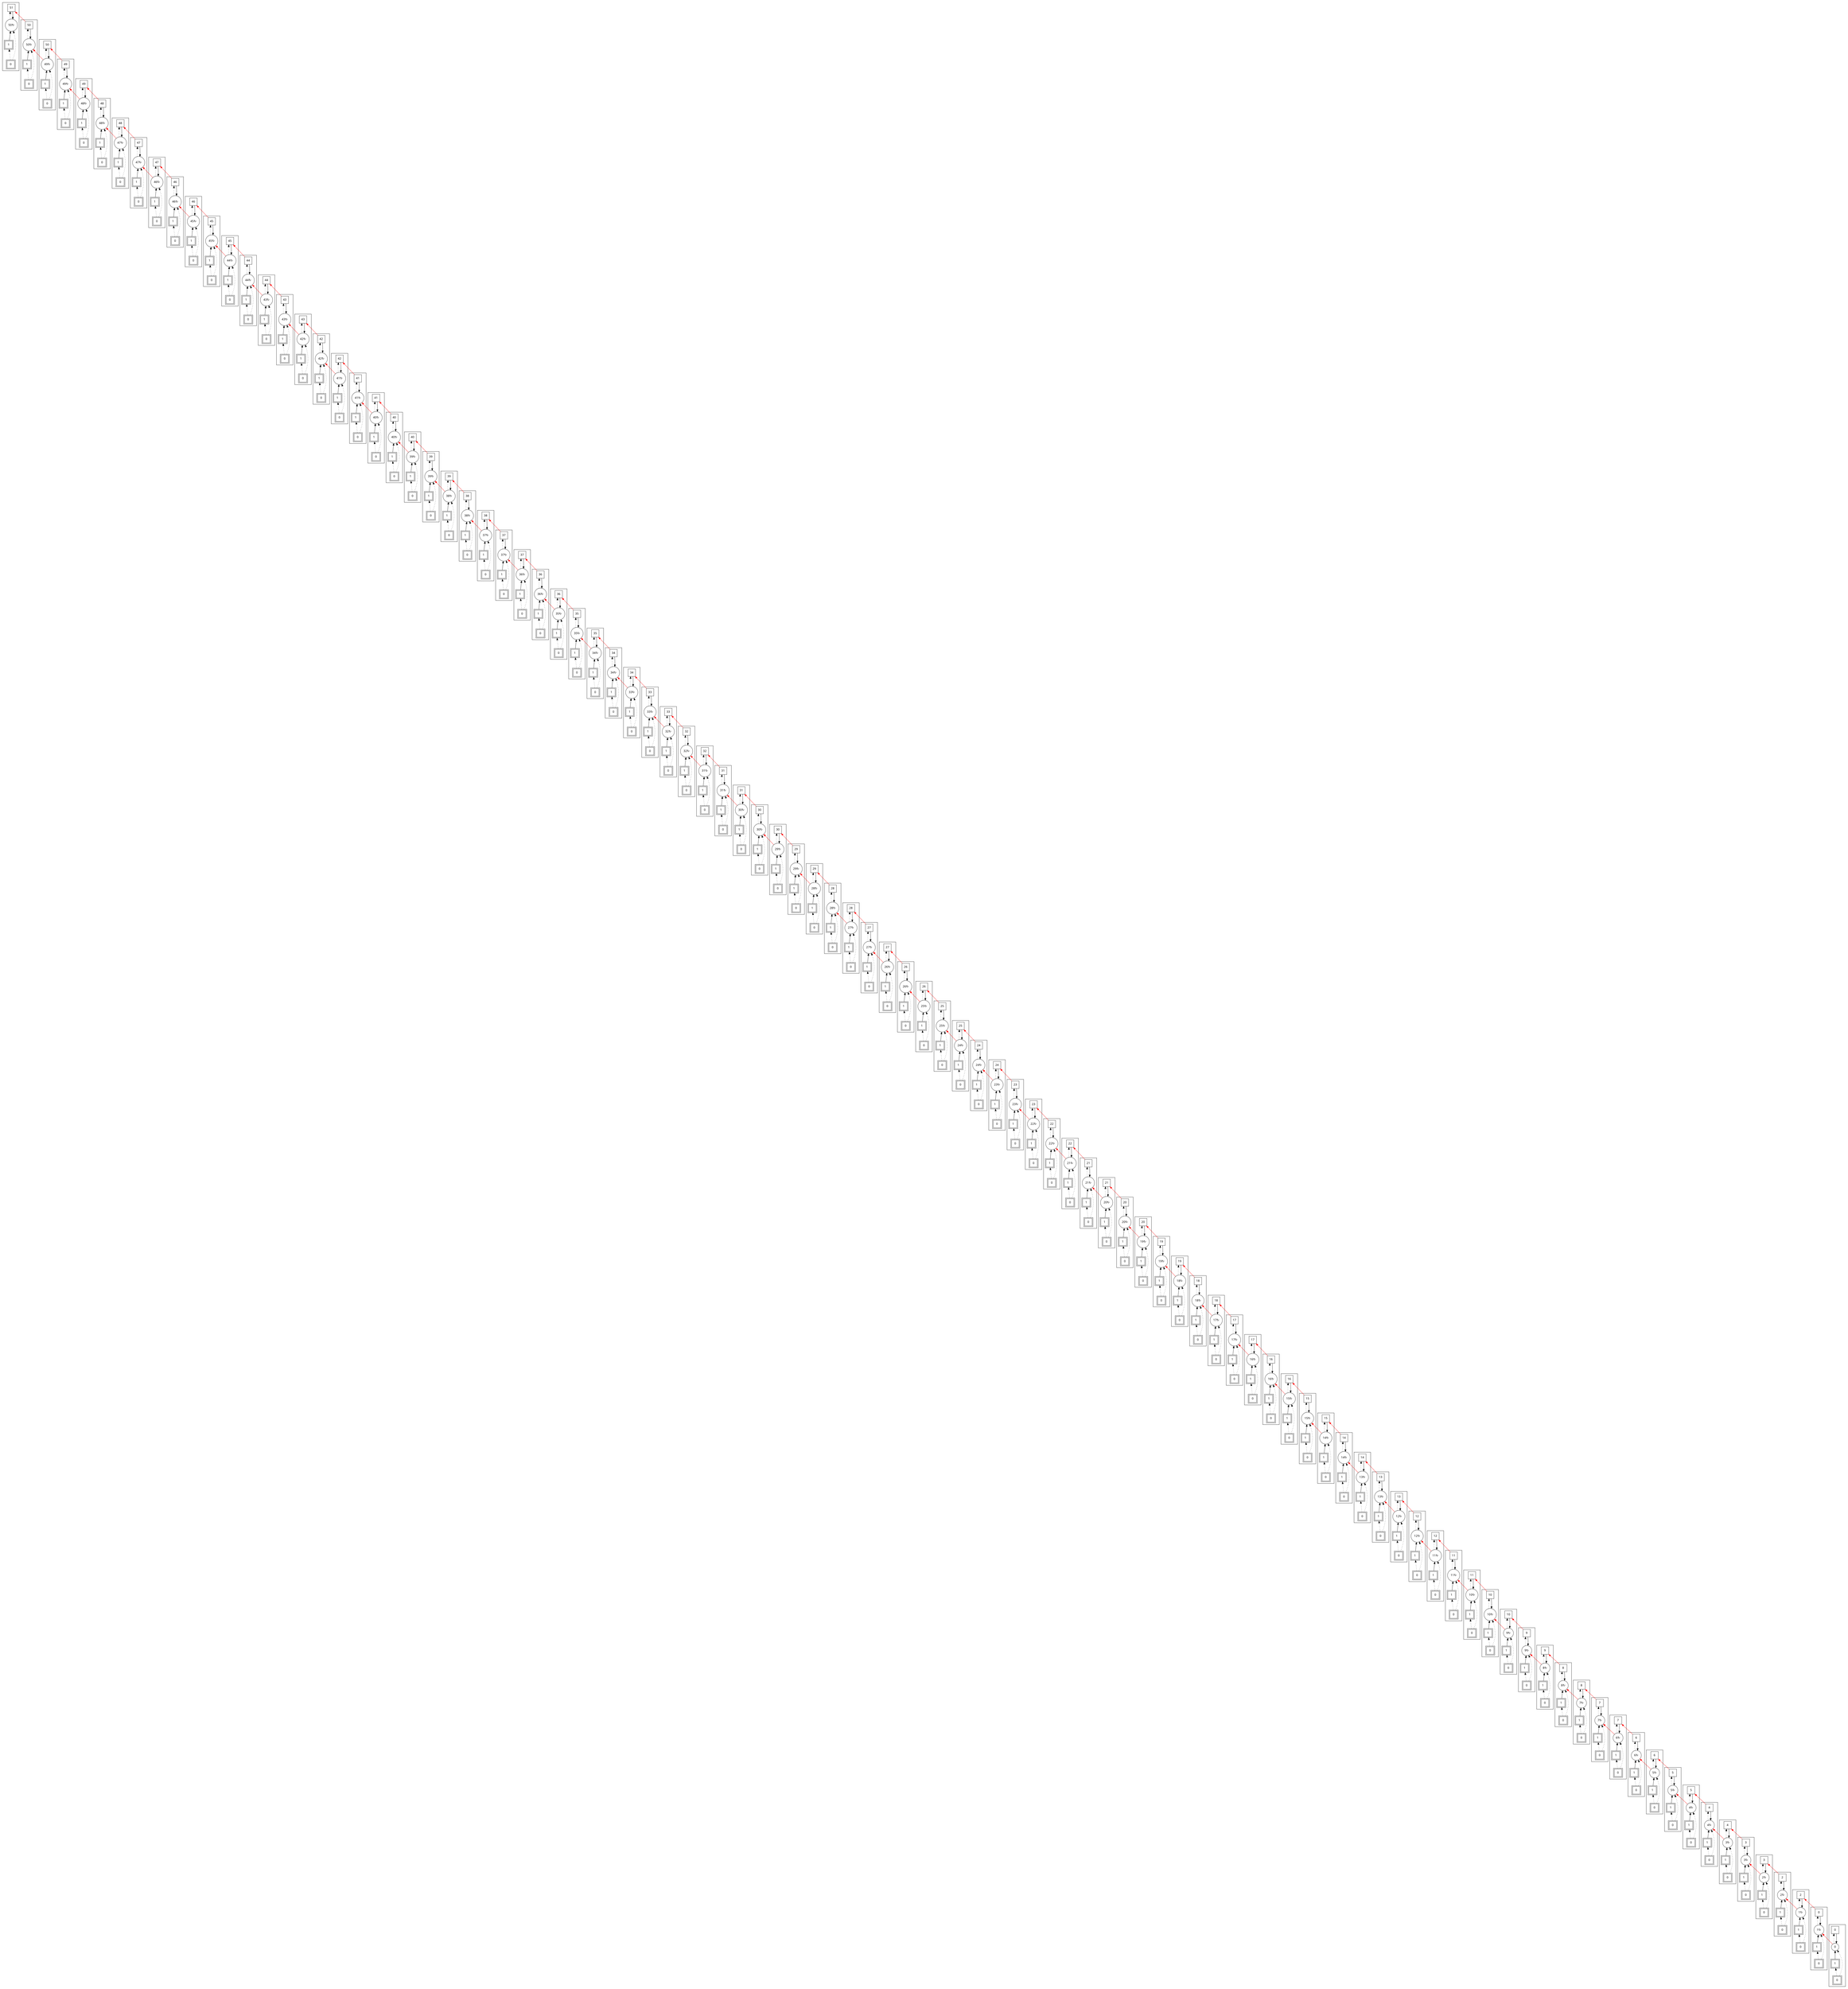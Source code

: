 digraph G {
rankdir = BT;
subgraph cluster_Player1X1XGround0X1XSausage0X1XIsland0X1X {
Node [ fontname="Apple Symbols"];
Player1X1XGround0X1XSausage0X1XIsland0X1X_Player[ label ="1"  shape=square peripheries=2 ];
Player1X1XGround0X1XSausage0X1XIsland0X1X_Ground[ label ="0"  shape=square peripheries=2 ];
Player1X1XGround0X1XSausage0X1XIsland0X1X_Sausage[ label ="0"  shape=circle ];
Player1X1XGround0X1XSausage0X1XIsland0X1X_Island[ label ="0"  shape=square ];
	"Player1X1XGround0X1XSausage0X1XIsland0X1X_Ground" -> "Player1X1XGround0X1XSausage0X1XIsland0X1X_Player" [style=dotted];
	"Player1X1XGround0X1XSausage0X1XIsland0X1X_Player" -> "Player1X1XGround0X1XSausage0X1XIsland0X1X_Sausage";
	"Player1X1XGround0X1XSausage0X1XIsland0X1X_Ground" -> "Player1X1XGround0X1XSausage0X1XIsland0X1X_Sausage" [style=dotted];
	"Player1X1XGround0X1XSausage0X1XIsland0X1X_Sausage" -> "Player1X1XGround0X1XSausage0X1XIsland0X1X_Island" [style=dotted];
	"Player1X1XGround0X1XSausage0X1XIsland0X1X_Island" -> "Player1X1XGround0X1XSausage0X1XIsland0X1X_Sausage";
}
subgraph cluster_Player1X1XGround0X1XSausage1X2XIsland0X1X {
Node [ fontname="Apple Symbols"];
Player1X1XGround0X1XSausage1X2XIsland0X1X_Player[ label ="1"  shape=square peripheries=2 ];
Player1X1XGround0X1XSausage1X2XIsland0X1X_Ground[ label ="0"  shape=square peripheries=2 ];
Player1X1XGround0X1XSausage1X2XIsland0X1X_Sausage[ label ="1&#8635;"  shape=circle ];
Player1X1XGround0X1XSausage1X2XIsland0X1X_Island[ label ="0"  shape=square ];
	"Player1X1XGround0X1XSausage1X2XIsland0X1X_Ground" -> "Player1X1XGround0X1XSausage1X2XIsland0X1X_Player" [style=dotted];
	"Player1X1XGround0X1XSausage1X2XIsland0X1X_Player" -> "Player1X1XGround0X1XSausage1X2XIsland0X1X_Sausage";
	"Player1X1XGround0X1XSausage1X2XIsland0X1X_Ground" -> "Player1X1XGround0X1XSausage1X2XIsland0X1X_Sausage" [style=dotted];
	"Player1X1XGround0X1XSausage1X2XIsland0X1X_Sausage" -> "Player1X1XGround0X1XSausage1X2XIsland0X1X_Island" [style=dotted];
	"Player1X1XGround0X1XSausage1X2XIsland0X1X_Island" -> "Player1X1XGround0X1XSausage1X2XIsland0X1X_Sausage";
}
subgraph cluster_Player1X1XGround0X1XSausage1X2XIsland2X1X {
Node [ fontname="Apple Symbols"];
Player1X1XGround0X1XSausage1X2XIsland2X1X_Player[ label ="1"  shape=square peripheries=2 ];
Player1X1XGround0X1XSausage1X2XIsland2X1X_Ground[ label ="0"  shape=square peripheries=2 ];
Player1X1XGround0X1XSausage1X2XIsland2X1X_Sausage[ label ="1&#8635;"  shape=circle ];
Player1X1XGround0X1XSausage1X2XIsland2X1X_Island[ label ="2"  shape=square ];
	"Player1X1XGround0X1XSausage1X2XIsland2X1X_Ground" -> "Player1X1XGround0X1XSausage1X2XIsland2X1X_Player" [style=dotted];
	"Player1X1XGround0X1XSausage1X2XIsland2X1X_Player" -> "Player1X1XGround0X1XSausage1X2XIsland2X1X_Sausage";
	"Player1X1XGround0X1XSausage1X2XIsland2X1X_Ground" -> "Player1X1XGround0X1XSausage1X2XIsland2X1X_Sausage" [style=dotted];
	"Player1X1XGround0X1XSausage1X2XIsland2X1X_Sausage" -> "Player1X1XGround0X1XSausage1X2XIsland2X1X_Island" [style=dotted];
	"Player1X1XGround0X1XSausage1X2XIsland2X1X_Island" -> "Player1X1XGround0X1XSausage1X2XIsland2X1X_Sausage";
}
subgraph cluster_Player1X1XGround0X1XSausage2X2XIsland2X1X {
Node [ fontname="Apple Symbols"];
Player1X1XGround0X1XSausage2X2XIsland2X1X_Player[ label ="1"  shape=square peripheries=2 ];
Player1X1XGround0X1XSausage2X2XIsland2X1X_Ground[ label ="0"  shape=square peripheries=2 ];
Player1X1XGround0X1XSausage2X2XIsland2X1X_Sausage[ label ="2&#8635;"  shape=circle ];
Player1X1XGround0X1XSausage2X2XIsland2X1X_Island[ label ="2"  shape=square ];
	"Player1X1XGround0X1XSausage2X2XIsland2X1X_Ground" -> "Player1X1XGround0X1XSausage2X2XIsland2X1X_Player" [style=dotted];
	"Player1X1XGround0X1XSausage2X2XIsland2X1X_Player" -> "Player1X1XGround0X1XSausage2X2XIsland2X1X_Sausage";
	"Player1X1XGround0X1XSausage2X2XIsland2X1X_Ground" -> "Player1X1XGround0X1XSausage2X2XIsland2X1X_Sausage" [style=dotted];
	"Player1X1XGround0X1XSausage2X2XIsland2X1X_Sausage" -> "Player1X1XGround0X1XSausage2X2XIsland2X1X_Island" [style=dotted];
	"Player1X1XGround0X1XSausage2X2XIsland2X1X_Island" -> "Player1X1XGround0X1XSausage2X2XIsland2X1X_Sausage";
}
subgraph cluster_Player1X1XGround0X1XSausage2X2XIsland3X1X {
Node [ fontname="Apple Symbols"];
Player1X1XGround0X1XSausage2X2XIsland3X1X_Player[ label ="1"  shape=square peripheries=2 ];
Player1X1XGround0X1XSausage2X2XIsland3X1X_Ground[ label ="0"  shape=square peripheries=2 ];
Player1X1XGround0X1XSausage2X2XIsland3X1X_Sausage[ label ="2&#8635;"  shape=circle ];
Player1X1XGround0X1XSausage2X2XIsland3X1X_Island[ label ="3"  shape=square ];
	"Player1X1XGround0X1XSausage2X2XIsland3X1X_Ground" -> "Player1X1XGround0X1XSausage2X2XIsland3X1X_Player" [style=dotted];
	"Player1X1XGround0X1XSausage2X2XIsland3X1X_Player" -> "Player1X1XGround0X1XSausage2X2XIsland3X1X_Sausage";
	"Player1X1XGround0X1XSausage2X2XIsland3X1X_Ground" -> "Player1X1XGround0X1XSausage2X2XIsland3X1X_Sausage" [style=dotted];
	"Player1X1XGround0X1XSausage2X2XIsland3X1X_Sausage" -> "Player1X1XGround0X1XSausage2X2XIsland3X1X_Island" [style=dotted];
	"Player1X1XGround0X1XSausage2X2XIsland3X1X_Island" -> "Player1X1XGround0X1XSausage2X2XIsland3X1X_Sausage";
}
subgraph cluster_Player1X1XGround0X1XSausage3X2XIsland3X1X {
Node [ fontname="Apple Symbols"];
Player1X1XGround0X1XSausage3X2XIsland3X1X_Player[ label ="1"  shape=square peripheries=2 ];
Player1X1XGround0X1XSausage3X2XIsland3X1X_Ground[ label ="0"  shape=square peripheries=2 ];
Player1X1XGround0X1XSausage3X2XIsland3X1X_Sausage[ label ="3&#8635;"  shape=circle ];
Player1X1XGround0X1XSausage3X2XIsland3X1X_Island[ label ="3"  shape=square ];
	"Player1X1XGround0X1XSausage3X2XIsland3X1X_Ground" -> "Player1X1XGround0X1XSausage3X2XIsland3X1X_Player" [style=dotted];
	"Player1X1XGround0X1XSausage3X2XIsland3X1X_Player" -> "Player1X1XGround0X1XSausage3X2XIsland3X1X_Sausage";
	"Player1X1XGround0X1XSausage3X2XIsland3X1X_Ground" -> "Player1X1XGround0X1XSausage3X2XIsland3X1X_Sausage" [style=dotted];
	"Player1X1XGround0X1XSausage3X2XIsland3X1X_Sausage" -> "Player1X1XGround0X1XSausage3X2XIsland3X1X_Island" [style=dotted];
	"Player1X1XGround0X1XSausage3X2XIsland3X1X_Island" -> "Player1X1XGround0X1XSausage3X2XIsland3X1X_Sausage";
}
subgraph cluster_Player1X1XGround0X1XSausage3X2XIsland4X1X {
Node [ fontname="Apple Symbols"];
Player1X1XGround0X1XSausage3X2XIsland4X1X_Player[ label ="1"  shape=square peripheries=2 ];
Player1X1XGround0X1XSausage3X2XIsland4X1X_Ground[ label ="0"  shape=square peripheries=2 ];
Player1X1XGround0X1XSausage3X2XIsland4X1X_Sausage[ label ="3&#8635;"  shape=circle ];
Player1X1XGround0X1XSausage3X2XIsland4X1X_Island[ label ="4"  shape=square ];
	"Player1X1XGround0X1XSausage3X2XIsland4X1X_Ground" -> "Player1X1XGround0X1XSausage3X2XIsland4X1X_Player" [style=dotted];
	"Player1X1XGround0X1XSausage3X2XIsland4X1X_Player" -> "Player1X1XGround0X1XSausage3X2XIsland4X1X_Sausage";
	"Player1X1XGround0X1XSausage3X2XIsland4X1X_Ground" -> "Player1X1XGround0X1XSausage3X2XIsland4X1X_Sausage" [style=dotted];
	"Player1X1XGround0X1XSausage3X2XIsland4X1X_Sausage" -> "Player1X1XGround0X1XSausage3X2XIsland4X1X_Island" [style=dotted];
	"Player1X1XGround0X1XSausage3X2XIsland4X1X_Island" -> "Player1X1XGround0X1XSausage3X2XIsland4X1X_Sausage";
}
subgraph cluster_Player1X1XGround0X1XSausage4X2XIsland4X1X {
Node [ fontname="Apple Symbols"];
Player1X1XGround0X1XSausage4X2XIsland4X1X_Player[ label ="1"  shape=square peripheries=2 ];
Player1X1XGround0X1XSausage4X2XIsland4X1X_Ground[ label ="0"  shape=square peripheries=2 ];
Player1X1XGround0X1XSausage4X2XIsland4X1X_Sausage[ label ="4&#8635;"  shape=circle ];
Player1X1XGround0X1XSausage4X2XIsland4X1X_Island[ label ="4"  shape=square ];
	"Player1X1XGround0X1XSausage4X2XIsland4X1X_Ground" -> "Player1X1XGround0X1XSausage4X2XIsland4X1X_Player" [style=dotted];
	"Player1X1XGround0X1XSausage4X2XIsland4X1X_Player" -> "Player1X1XGround0X1XSausage4X2XIsland4X1X_Sausage";
	"Player1X1XGround0X1XSausage4X2XIsland4X1X_Ground" -> "Player1X1XGround0X1XSausage4X2XIsland4X1X_Sausage" [style=dotted];
	"Player1X1XGround0X1XSausage4X2XIsland4X1X_Sausage" -> "Player1X1XGround0X1XSausage4X2XIsland4X1X_Island" [style=dotted];
	"Player1X1XGround0X1XSausage4X2XIsland4X1X_Island" -> "Player1X1XGround0X1XSausage4X2XIsland4X1X_Sausage";
}
subgraph cluster_Player1X1XGround0X1XSausage4X2XIsland5X1X {
Node [ fontname="Apple Symbols"];
Player1X1XGround0X1XSausage4X2XIsland5X1X_Player[ label ="1"  shape=square peripheries=2 ];
Player1X1XGround0X1XSausage4X2XIsland5X1X_Ground[ label ="0"  shape=square peripheries=2 ];
Player1X1XGround0X1XSausage4X2XIsland5X1X_Sausage[ label ="4&#8635;"  shape=circle ];
Player1X1XGround0X1XSausage4X2XIsland5X1X_Island[ label ="5"  shape=square ];
	"Player1X1XGround0X1XSausage4X2XIsland5X1X_Ground" -> "Player1X1XGround0X1XSausage4X2XIsland5X1X_Player" [style=dotted];
	"Player1X1XGround0X1XSausage4X2XIsland5X1X_Player" -> "Player1X1XGround0X1XSausage4X2XIsland5X1X_Sausage";
	"Player1X1XGround0X1XSausage4X2XIsland5X1X_Ground" -> "Player1X1XGround0X1XSausage4X2XIsland5X1X_Sausage" [style=dotted];
	"Player1X1XGround0X1XSausage4X2XIsland5X1X_Sausage" -> "Player1X1XGround0X1XSausage4X2XIsland5X1X_Island" [style=dotted];
	"Player1X1XGround0X1XSausage4X2XIsland5X1X_Island" -> "Player1X1XGround0X1XSausage4X2XIsland5X1X_Sausage";
}
subgraph cluster_Player1X1XGround0X1XSausage5X2XIsland5X1X {
Node [ fontname="Apple Symbols"];
Player1X1XGround0X1XSausage5X2XIsland5X1X_Player[ label ="1"  shape=square peripheries=2 ];
Player1X1XGround0X1XSausage5X2XIsland5X1X_Ground[ label ="0"  shape=square peripheries=2 ];
Player1X1XGround0X1XSausage5X2XIsland5X1X_Sausage[ label ="5&#8635;"  shape=circle ];
Player1X1XGround0X1XSausage5X2XIsland5X1X_Island[ label ="5"  shape=square ];
	"Player1X1XGround0X1XSausage5X2XIsland5X1X_Ground" -> "Player1X1XGround0X1XSausage5X2XIsland5X1X_Player" [style=dotted];
	"Player1X1XGround0X1XSausage5X2XIsland5X1X_Player" -> "Player1X1XGround0X1XSausage5X2XIsland5X1X_Sausage";
	"Player1X1XGround0X1XSausage5X2XIsland5X1X_Ground" -> "Player1X1XGround0X1XSausage5X2XIsland5X1X_Sausage" [style=dotted];
	"Player1X1XGround0X1XSausage5X2XIsland5X1X_Sausage" -> "Player1X1XGround0X1XSausage5X2XIsland5X1X_Island" [style=dotted];
	"Player1X1XGround0X1XSausage5X2XIsland5X1X_Island" -> "Player1X1XGround0X1XSausage5X2XIsland5X1X_Sausage";
}
subgraph cluster_Player1X1XGround0X1XSausage5X2XIsland6X1X {
Node [ fontname="Apple Symbols"];
Player1X1XGround0X1XSausage5X2XIsland6X1X_Player[ label ="1"  shape=square peripheries=2 ];
Player1X1XGround0X1XSausage5X2XIsland6X1X_Ground[ label ="0"  shape=square peripheries=2 ];
Player1X1XGround0X1XSausage5X2XIsland6X1X_Sausage[ label ="5&#8635;"  shape=circle ];
Player1X1XGround0X1XSausage5X2XIsland6X1X_Island[ label ="6"  shape=square ];
	"Player1X1XGround0X1XSausage5X2XIsland6X1X_Ground" -> "Player1X1XGround0X1XSausage5X2XIsland6X1X_Player" [style=dotted];
	"Player1X1XGround0X1XSausage5X2XIsland6X1X_Player" -> "Player1X1XGround0X1XSausage5X2XIsland6X1X_Sausage";
	"Player1X1XGround0X1XSausage5X2XIsland6X1X_Ground" -> "Player1X1XGround0X1XSausage5X2XIsland6X1X_Sausage" [style=dotted];
	"Player1X1XGround0X1XSausage5X2XIsland6X1X_Sausage" -> "Player1X1XGround0X1XSausage5X2XIsland6X1X_Island" [style=dotted];
	"Player1X1XGround0X1XSausage5X2XIsland6X1X_Island" -> "Player1X1XGround0X1XSausage5X2XIsland6X1X_Sausage";
}
subgraph cluster_Player1X1XGround0X1XSausage6X2XIsland6X1X {
Node [ fontname="Apple Symbols"];
Player1X1XGround0X1XSausage6X2XIsland6X1X_Player[ label ="1"  shape=square peripheries=2 ];
Player1X1XGround0X1XSausage6X2XIsland6X1X_Ground[ label ="0"  shape=square peripheries=2 ];
Player1X1XGround0X1XSausage6X2XIsland6X1X_Sausage[ label ="6&#8635;"  shape=circle ];
Player1X1XGround0X1XSausage6X2XIsland6X1X_Island[ label ="6"  shape=square ];
	"Player1X1XGround0X1XSausage6X2XIsland6X1X_Ground" -> "Player1X1XGround0X1XSausage6X2XIsland6X1X_Player" [style=dotted];
	"Player1X1XGround0X1XSausage6X2XIsland6X1X_Player" -> "Player1X1XGround0X1XSausage6X2XIsland6X1X_Sausage";
	"Player1X1XGround0X1XSausage6X2XIsland6X1X_Ground" -> "Player1X1XGround0X1XSausage6X2XIsland6X1X_Sausage" [style=dotted];
	"Player1X1XGround0X1XSausage6X2XIsland6X1X_Sausage" -> "Player1X1XGround0X1XSausage6X2XIsland6X1X_Island" [style=dotted];
	"Player1X1XGround0X1XSausage6X2XIsland6X1X_Island" -> "Player1X1XGround0X1XSausage6X2XIsland6X1X_Sausage";
}
subgraph cluster_Player1X1XGround0X1XSausage6X2XIsland7X1X {
Node [ fontname="Apple Symbols"];
Player1X1XGround0X1XSausage6X2XIsland7X1X_Player[ label ="1"  shape=square peripheries=2 ];
Player1X1XGround0X1XSausage6X2XIsland7X1X_Ground[ label ="0"  shape=square peripheries=2 ];
Player1X1XGround0X1XSausage6X2XIsland7X1X_Sausage[ label ="6&#8635;"  shape=circle ];
Player1X1XGround0X1XSausage6X2XIsland7X1X_Island[ label ="7"  shape=square ];
	"Player1X1XGround0X1XSausage6X2XIsland7X1X_Ground" -> "Player1X1XGround0X1XSausage6X2XIsland7X1X_Player" [style=dotted];
	"Player1X1XGround0X1XSausage6X2XIsland7X1X_Player" -> "Player1X1XGround0X1XSausage6X2XIsland7X1X_Sausage";
	"Player1X1XGround0X1XSausage6X2XIsland7X1X_Ground" -> "Player1X1XGround0X1XSausage6X2XIsland7X1X_Sausage" [style=dotted];
	"Player1X1XGround0X1XSausage6X2XIsland7X1X_Sausage" -> "Player1X1XGround0X1XSausage6X2XIsland7X1X_Island" [style=dotted];
	"Player1X1XGround0X1XSausage6X2XIsland7X1X_Island" -> "Player1X1XGround0X1XSausage6X2XIsland7X1X_Sausage";
}
subgraph cluster_Player1X1XGround0X1XSausage7X2XIsland7X1X {
Node [ fontname="Apple Symbols"];
Player1X1XGround0X1XSausage7X2XIsland7X1X_Player[ label ="1"  shape=square peripheries=2 ];
Player1X1XGround0X1XSausage7X2XIsland7X1X_Ground[ label ="0"  shape=square peripheries=2 ];
Player1X1XGround0X1XSausage7X2XIsland7X1X_Sausage[ label ="7&#8635;"  shape=circle ];
Player1X1XGround0X1XSausage7X2XIsland7X1X_Island[ label ="7"  shape=square ];
	"Player1X1XGround0X1XSausage7X2XIsland7X1X_Ground" -> "Player1X1XGround0X1XSausage7X2XIsland7X1X_Player" [style=dotted];
	"Player1X1XGround0X1XSausage7X2XIsland7X1X_Player" -> "Player1X1XGround0X1XSausage7X2XIsland7X1X_Sausage";
	"Player1X1XGround0X1XSausage7X2XIsland7X1X_Ground" -> "Player1X1XGround0X1XSausage7X2XIsland7X1X_Sausage" [style=dotted];
	"Player1X1XGround0X1XSausage7X2XIsland7X1X_Sausage" -> "Player1X1XGround0X1XSausage7X2XIsland7X1X_Island" [style=dotted];
	"Player1X1XGround0X1XSausage7X2XIsland7X1X_Island" -> "Player1X1XGround0X1XSausage7X2XIsland7X1X_Sausage";
}
subgraph cluster_Player1X1XGround0X1XSausage7X2XIsland8X1X {
Node [ fontname="Apple Symbols"];
Player1X1XGround0X1XSausage7X2XIsland8X1X_Player[ label ="1"  shape=square peripheries=2 ];
Player1X1XGround0X1XSausage7X2XIsland8X1X_Ground[ label ="0"  shape=square peripheries=2 ];
Player1X1XGround0X1XSausage7X2XIsland8X1X_Sausage[ label ="7&#8635;"  shape=circle ];
Player1X1XGround0X1XSausage7X2XIsland8X1X_Island[ label ="8"  shape=square ];
	"Player1X1XGround0X1XSausage7X2XIsland8X1X_Ground" -> "Player1X1XGround0X1XSausage7X2XIsland8X1X_Player" [style=dotted];
	"Player1X1XGround0X1XSausage7X2XIsland8X1X_Player" -> "Player1X1XGround0X1XSausage7X2XIsland8X1X_Sausage";
	"Player1X1XGround0X1XSausage7X2XIsland8X1X_Ground" -> "Player1X1XGround0X1XSausage7X2XIsland8X1X_Sausage" [style=dotted];
	"Player1X1XGround0X1XSausage7X2XIsland8X1X_Sausage" -> "Player1X1XGround0X1XSausage7X2XIsland8X1X_Island" [style=dotted];
	"Player1X1XGround0X1XSausage7X2XIsland8X1X_Island" -> "Player1X1XGround0X1XSausage7X2XIsland8X1X_Sausage";
}
subgraph cluster_Player1X1XGround0X1XSausage8X2XIsland8X1X {
Node [ fontname="Apple Symbols"];
Player1X1XGround0X1XSausage8X2XIsland8X1X_Player[ label ="1"  shape=square peripheries=2 ];
Player1X1XGround0X1XSausage8X2XIsland8X1X_Ground[ label ="0"  shape=square peripheries=2 ];
Player1X1XGround0X1XSausage8X2XIsland8X1X_Sausage[ label ="8&#8635;"  shape=circle ];
Player1X1XGround0X1XSausage8X2XIsland8X1X_Island[ label ="8"  shape=square ];
	"Player1X1XGround0X1XSausage8X2XIsland8X1X_Ground" -> "Player1X1XGround0X1XSausage8X2XIsland8X1X_Player" [style=dotted];
	"Player1X1XGround0X1XSausage8X2XIsland8X1X_Player" -> "Player1X1XGround0X1XSausage8X2XIsland8X1X_Sausage";
	"Player1X1XGround0X1XSausage8X2XIsland8X1X_Ground" -> "Player1X1XGround0X1XSausage8X2XIsland8X1X_Sausage" [style=dotted];
	"Player1X1XGround0X1XSausage8X2XIsland8X1X_Sausage" -> "Player1X1XGround0X1XSausage8X2XIsland8X1X_Island" [style=dotted];
	"Player1X1XGround0X1XSausage8X2XIsland8X1X_Island" -> "Player1X1XGround0X1XSausage8X2XIsland8X1X_Sausage";
}
subgraph cluster_Player1X1XGround0X1XSausage8X2XIsland9X1X {
Node [ fontname="Apple Symbols"];
Player1X1XGround0X1XSausage8X2XIsland9X1X_Player[ label ="1"  shape=square peripheries=2 ];
Player1X1XGround0X1XSausage8X2XIsland9X1X_Ground[ label ="0"  shape=square peripheries=2 ];
Player1X1XGround0X1XSausage8X2XIsland9X1X_Sausage[ label ="8&#8635;"  shape=circle ];
Player1X1XGround0X1XSausage8X2XIsland9X1X_Island[ label ="9"  shape=square ];
	"Player1X1XGround0X1XSausage8X2XIsland9X1X_Ground" -> "Player1X1XGround0X1XSausage8X2XIsland9X1X_Player" [style=dotted];
	"Player1X1XGround0X1XSausage8X2XIsland9X1X_Player" -> "Player1X1XGround0X1XSausage8X2XIsland9X1X_Sausage";
	"Player1X1XGround0X1XSausage8X2XIsland9X1X_Ground" -> "Player1X1XGround0X1XSausage8X2XIsland9X1X_Sausage" [style=dotted];
	"Player1X1XGround0X1XSausage8X2XIsland9X1X_Sausage" -> "Player1X1XGround0X1XSausage8X2XIsland9X1X_Island" [style=dotted];
	"Player1X1XGround0X1XSausage8X2XIsland9X1X_Island" -> "Player1X1XGround0X1XSausage8X2XIsland9X1X_Sausage";
}
subgraph cluster_Player1X1XGround0X1XSausage9X2XIsland9X1X {
Node [ fontname="Apple Symbols"];
Player1X1XGround0X1XSausage9X2XIsland9X1X_Player[ label ="1"  shape=square peripheries=2 ];
Player1X1XGround0X1XSausage9X2XIsland9X1X_Ground[ label ="0"  shape=square peripheries=2 ];
Player1X1XGround0X1XSausage9X2XIsland9X1X_Sausage[ label ="9&#8635;"  shape=circle ];
Player1X1XGround0X1XSausage9X2XIsland9X1X_Island[ label ="9"  shape=square ];
	"Player1X1XGround0X1XSausage9X2XIsland9X1X_Ground" -> "Player1X1XGround0X1XSausage9X2XIsland9X1X_Player" [style=dotted];
	"Player1X1XGround0X1XSausage9X2XIsland9X1X_Player" -> "Player1X1XGround0X1XSausage9X2XIsland9X1X_Sausage";
	"Player1X1XGround0X1XSausage9X2XIsland9X1X_Ground" -> "Player1X1XGround0X1XSausage9X2XIsland9X1X_Sausage" [style=dotted];
	"Player1X1XGround0X1XSausage9X2XIsland9X1X_Sausage" -> "Player1X1XGround0X1XSausage9X2XIsland9X1X_Island" [style=dotted];
	"Player1X1XGround0X1XSausage9X2XIsland9X1X_Island" -> "Player1X1XGround0X1XSausage9X2XIsland9X1X_Sausage";
}
subgraph cluster_Player1X1XGround0X1XSausage9X2XIsland10X1X {
Node [ fontname="Apple Symbols"];
Player1X1XGround0X1XSausage9X2XIsland10X1X_Player[ label ="1"  shape=square peripheries=2 ];
Player1X1XGround0X1XSausage9X2XIsland10X1X_Ground[ label ="0"  shape=square peripheries=2 ];
Player1X1XGround0X1XSausage9X2XIsland10X1X_Sausage[ label ="9&#8635;"  shape=circle ];
Player1X1XGround0X1XSausage9X2XIsland10X1X_Island[ label ="10"  shape=square ];
	"Player1X1XGround0X1XSausage9X2XIsland10X1X_Ground" -> "Player1X1XGround0X1XSausage9X2XIsland10X1X_Player" [style=dotted];
	"Player1X1XGround0X1XSausage9X2XIsland10X1X_Player" -> "Player1X1XGround0X1XSausage9X2XIsland10X1X_Sausage";
	"Player1X1XGround0X1XSausage9X2XIsland10X1X_Ground" -> "Player1X1XGround0X1XSausage9X2XIsland10X1X_Sausage" [style=dotted];
	"Player1X1XGround0X1XSausage9X2XIsland10X1X_Sausage" -> "Player1X1XGround0X1XSausage9X2XIsland10X1X_Island" [style=dotted];
	"Player1X1XGround0X1XSausage9X2XIsland10X1X_Island" -> "Player1X1XGround0X1XSausage9X2XIsland10X1X_Sausage";
}
subgraph cluster_Player1X1XGround0X1XSausage10X2XIsland10X1X {
Node [ fontname="Apple Symbols"];
Player1X1XGround0X1XSausage10X2XIsland10X1X_Player[ label ="1"  shape=square peripheries=2 ];
Player1X1XGround0X1XSausage10X2XIsland10X1X_Ground[ label ="0"  shape=square peripheries=2 ];
Player1X1XGround0X1XSausage10X2XIsland10X1X_Sausage[ label ="10&#8635;"  shape=circle ];
Player1X1XGround0X1XSausage10X2XIsland10X1X_Island[ label ="10"  shape=square ];
	"Player1X1XGround0X1XSausage10X2XIsland10X1X_Ground" -> "Player1X1XGround0X1XSausage10X2XIsland10X1X_Player" [style=dotted];
	"Player1X1XGround0X1XSausage10X2XIsland10X1X_Player" -> "Player1X1XGround0X1XSausage10X2XIsland10X1X_Sausage";
	"Player1X1XGround0X1XSausage10X2XIsland10X1X_Ground" -> "Player1X1XGround0X1XSausage10X2XIsland10X1X_Sausage" [style=dotted];
	"Player1X1XGround0X1XSausage10X2XIsland10X1X_Sausage" -> "Player1X1XGround0X1XSausage10X2XIsland10X1X_Island" [style=dotted];
	"Player1X1XGround0X1XSausage10X2XIsland10X1X_Island" -> "Player1X1XGround0X1XSausage10X2XIsland10X1X_Sausage";
}
subgraph cluster_Player1X1XGround0X1XSausage10X2XIsland11X1X {
Node [ fontname="Apple Symbols"];
Player1X1XGround0X1XSausage10X2XIsland11X1X_Player[ label ="1"  shape=square peripheries=2 ];
Player1X1XGround0X1XSausage10X2XIsland11X1X_Ground[ label ="0"  shape=square peripheries=2 ];
Player1X1XGround0X1XSausage10X2XIsland11X1X_Sausage[ label ="10&#8635;"  shape=circle ];
Player1X1XGround0X1XSausage10X2XIsland11X1X_Island[ label ="11"  shape=square ];
	"Player1X1XGround0X1XSausage10X2XIsland11X1X_Ground" -> "Player1X1XGround0X1XSausage10X2XIsland11X1X_Player" [style=dotted];
	"Player1X1XGround0X1XSausage10X2XIsland11X1X_Player" -> "Player1X1XGround0X1XSausage10X2XIsland11X1X_Sausage";
	"Player1X1XGround0X1XSausage10X2XIsland11X1X_Ground" -> "Player1X1XGround0X1XSausage10X2XIsland11X1X_Sausage" [style=dotted];
	"Player1X1XGround0X1XSausage10X2XIsland11X1X_Sausage" -> "Player1X1XGround0X1XSausage10X2XIsland11X1X_Island" [style=dotted];
	"Player1X1XGround0X1XSausage10X2XIsland11X1X_Island" -> "Player1X1XGround0X1XSausage10X2XIsland11X1X_Sausage";
}
subgraph cluster_Player1X1XGround0X1XSausage11X2XIsland11X1X {
Node [ fontname="Apple Symbols"];
Player1X1XGround0X1XSausage11X2XIsland11X1X_Player[ label ="1"  shape=square peripheries=2 ];
Player1X1XGround0X1XSausage11X2XIsland11X1X_Ground[ label ="0"  shape=square peripheries=2 ];
Player1X1XGround0X1XSausage11X2XIsland11X1X_Sausage[ label ="11&#8635;"  shape=circle ];
Player1X1XGround0X1XSausage11X2XIsland11X1X_Island[ label ="11"  shape=square ];
	"Player1X1XGround0X1XSausage11X2XIsland11X1X_Ground" -> "Player1X1XGround0X1XSausage11X2XIsland11X1X_Player" [style=dotted];
	"Player1X1XGround0X1XSausage11X2XIsland11X1X_Player" -> "Player1X1XGround0X1XSausage11X2XIsland11X1X_Sausage";
	"Player1X1XGround0X1XSausage11X2XIsland11X1X_Ground" -> "Player1X1XGround0X1XSausage11X2XIsland11X1X_Sausage" [style=dotted];
	"Player1X1XGround0X1XSausage11X2XIsland11X1X_Sausage" -> "Player1X1XGround0X1XSausage11X2XIsland11X1X_Island" [style=dotted];
	"Player1X1XGround0X1XSausage11X2XIsland11X1X_Island" -> "Player1X1XGround0X1XSausage11X2XIsland11X1X_Sausage";
}
subgraph cluster_Player1X1XGround0X1XSausage11X2XIsland12X1X {
Node [ fontname="Apple Symbols"];
Player1X1XGround0X1XSausage11X2XIsland12X1X_Player[ label ="1"  shape=square peripheries=2 ];
Player1X1XGround0X1XSausage11X2XIsland12X1X_Ground[ label ="0"  shape=square peripheries=2 ];
Player1X1XGround0X1XSausage11X2XIsland12X1X_Sausage[ label ="11&#8635;"  shape=circle ];
Player1X1XGround0X1XSausage11X2XIsland12X1X_Island[ label ="12"  shape=square ];
	"Player1X1XGround0X1XSausage11X2XIsland12X1X_Ground" -> "Player1X1XGround0X1XSausage11X2XIsland12X1X_Player" [style=dotted];
	"Player1X1XGround0X1XSausage11X2XIsland12X1X_Player" -> "Player1X1XGround0X1XSausage11X2XIsland12X1X_Sausage";
	"Player1X1XGround0X1XSausage11X2XIsland12X1X_Ground" -> "Player1X1XGround0X1XSausage11X2XIsland12X1X_Sausage" [style=dotted];
	"Player1X1XGround0X1XSausage11X2XIsland12X1X_Sausage" -> "Player1X1XGround0X1XSausage11X2XIsland12X1X_Island" [style=dotted];
	"Player1X1XGround0X1XSausage11X2XIsland12X1X_Island" -> "Player1X1XGround0X1XSausage11X2XIsland12X1X_Sausage";
}
subgraph cluster_Player1X1XGround0X1XSausage12X2XIsland12X1X {
Node [ fontname="Apple Symbols"];
Player1X1XGround0X1XSausage12X2XIsland12X1X_Player[ label ="1"  shape=square peripheries=2 ];
Player1X1XGround0X1XSausage12X2XIsland12X1X_Ground[ label ="0"  shape=square peripheries=2 ];
Player1X1XGround0X1XSausage12X2XIsland12X1X_Sausage[ label ="12&#8635;"  shape=circle ];
Player1X1XGround0X1XSausage12X2XIsland12X1X_Island[ label ="12"  shape=square ];
	"Player1X1XGround0X1XSausage12X2XIsland12X1X_Ground" -> "Player1X1XGround0X1XSausage12X2XIsland12X1X_Player" [style=dotted];
	"Player1X1XGround0X1XSausage12X2XIsland12X1X_Player" -> "Player1X1XGround0X1XSausage12X2XIsland12X1X_Sausage";
	"Player1X1XGround0X1XSausage12X2XIsland12X1X_Ground" -> "Player1X1XGround0X1XSausage12X2XIsland12X1X_Sausage" [style=dotted];
	"Player1X1XGround0X1XSausage12X2XIsland12X1X_Sausage" -> "Player1X1XGround0X1XSausage12X2XIsland12X1X_Island" [style=dotted];
	"Player1X1XGround0X1XSausage12X2XIsland12X1X_Island" -> "Player1X1XGround0X1XSausage12X2XIsland12X1X_Sausage";
}
subgraph cluster_Player1X1XGround0X1XSausage12X2XIsland13X1X {
Node [ fontname="Apple Symbols"];
Player1X1XGround0X1XSausage12X2XIsland13X1X_Player[ label ="1"  shape=square peripheries=2 ];
Player1X1XGround0X1XSausage12X2XIsland13X1X_Ground[ label ="0"  shape=square peripheries=2 ];
Player1X1XGround0X1XSausage12X2XIsland13X1X_Sausage[ label ="12&#8635;"  shape=circle ];
Player1X1XGround0X1XSausage12X2XIsland13X1X_Island[ label ="13"  shape=square ];
	"Player1X1XGround0X1XSausage12X2XIsland13X1X_Ground" -> "Player1X1XGround0X1XSausage12X2XIsland13X1X_Player" [style=dotted];
	"Player1X1XGround0X1XSausage12X2XIsland13X1X_Player" -> "Player1X1XGround0X1XSausage12X2XIsland13X1X_Sausage";
	"Player1X1XGround0X1XSausage12X2XIsland13X1X_Ground" -> "Player1X1XGround0X1XSausage12X2XIsland13X1X_Sausage" [style=dotted];
	"Player1X1XGround0X1XSausage12X2XIsland13X1X_Sausage" -> "Player1X1XGround0X1XSausage12X2XIsland13X1X_Island" [style=dotted];
	"Player1X1XGround0X1XSausage12X2XIsland13X1X_Island" -> "Player1X1XGround0X1XSausage12X2XIsland13X1X_Sausage";
}
subgraph cluster_Player1X1XGround0X1XSausage13X2XIsland13X1X {
Node [ fontname="Apple Symbols"];
Player1X1XGround0X1XSausage13X2XIsland13X1X_Player[ label ="1"  shape=square peripheries=2 ];
Player1X1XGround0X1XSausage13X2XIsland13X1X_Ground[ label ="0"  shape=square peripheries=2 ];
Player1X1XGround0X1XSausage13X2XIsland13X1X_Sausage[ label ="13&#8635;"  shape=circle ];
Player1X1XGround0X1XSausage13X2XIsland13X1X_Island[ label ="13"  shape=square ];
	"Player1X1XGround0X1XSausage13X2XIsland13X1X_Ground" -> "Player1X1XGround0X1XSausage13X2XIsland13X1X_Player" [style=dotted];
	"Player1X1XGround0X1XSausage13X2XIsland13X1X_Player" -> "Player1X1XGround0X1XSausage13X2XIsland13X1X_Sausage";
	"Player1X1XGround0X1XSausage13X2XIsland13X1X_Ground" -> "Player1X1XGround0X1XSausage13X2XIsland13X1X_Sausage" [style=dotted];
	"Player1X1XGround0X1XSausage13X2XIsland13X1X_Sausage" -> "Player1X1XGround0X1XSausage13X2XIsland13X1X_Island" [style=dotted];
	"Player1X1XGround0X1XSausage13X2XIsland13X1X_Island" -> "Player1X1XGround0X1XSausage13X2XIsland13X1X_Sausage";
}
subgraph cluster_Player1X1XGround0X1XSausage13X2XIsland14X1X {
Node [ fontname="Apple Symbols"];
Player1X1XGround0X1XSausage13X2XIsland14X1X_Player[ label ="1"  shape=square peripheries=2 ];
Player1X1XGround0X1XSausage13X2XIsland14X1X_Ground[ label ="0"  shape=square peripheries=2 ];
Player1X1XGround0X1XSausage13X2XIsland14X1X_Sausage[ label ="13&#8635;"  shape=circle ];
Player1X1XGround0X1XSausage13X2XIsland14X1X_Island[ label ="14"  shape=square ];
	"Player1X1XGround0X1XSausage13X2XIsland14X1X_Ground" -> "Player1X1XGround0X1XSausage13X2XIsland14X1X_Player" [style=dotted];
	"Player1X1XGround0X1XSausage13X2XIsland14X1X_Player" -> "Player1X1XGround0X1XSausage13X2XIsland14X1X_Sausage";
	"Player1X1XGround0X1XSausage13X2XIsland14X1X_Ground" -> "Player1X1XGround0X1XSausage13X2XIsland14X1X_Sausage" [style=dotted];
	"Player1X1XGround0X1XSausage13X2XIsland14X1X_Sausage" -> "Player1X1XGround0X1XSausage13X2XIsland14X1X_Island" [style=dotted];
	"Player1X1XGround0X1XSausage13X2XIsland14X1X_Island" -> "Player1X1XGround0X1XSausage13X2XIsland14X1X_Sausage";
}
subgraph cluster_Player1X1XGround0X1XSausage14X2XIsland14X1X {
Node [ fontname="Apple Symbols"];
Player1X1XGround0X1XSausage14X2XIsland14X1X_Player[ label ="1"  shape=square peripheries=2 ];
Player1X1XGround0X1XSausage14X2XIsland14X1X_Ground[ label ="0"  shape=square peripheries=2 ];
Player1X1XGround0X1XSausage14X2XIsland14X1X_Sausage[ label ="14&#8635;"  shape=circle ];
Player1X1XGround0X1XSausage14X2XIsland14X1X_Island[ label ="14"  shape=square ];
	"Player1X1XGround0X1XSausage14X2XIsland14X1X_Ground" -> "Player1X1XGround0X1XSausage14X2XIsland14X1X_Player" [style=dotted];
	"Player1X1XGround0X1XSausage14X2XIsland14X1X_Player" -> "Player1X1XGround0X1XSausage14X2XIsland14X1X_Sausage";
	"Player1X1XGround0X1XSausage14X2XIsland14X1X_Ground" -> "Player1X1XGround0X1XSausage14X2XIsland14X1X_Sausage" [style=dotted];
	"Player1X1XGround0X1XSausage14X2XIsland14X1X_Sausage" -> "Player1X1XGround0X1XSausage14X2XIsland14X1X_Island" [style=dotted];
	"Player1X1XGround0X1XSausage14X2XIsland14X1X_Island" -> "Player1X1XGround0X1XSausage14X2XIsland14X1X_Sausage";
}
subgraph cluster_Player1X1XGround0X1XSausage14X2XIsland15X1X {
Node [ fontname="Apple Symbols"];
Player1X1XGround0X1XSausage14X2XIsland15X1X_Player[ label ="1"  shape=square peripheries=2 ];
Player1X1XGround0X1XSausage14X2XIsland15X1X_Ground[ label ="0"  shape=square peripheries=2 ];
Player1X1XGround0X1XSausage14X2XIsland15X1X_Sausage[ label ="14&#8635;"  shape=circle ];
Player1X1XGround0X1XSausage14X2XIsland15X1X_Island[ label ="15"  shape=square ];
	"Player1X1XGround0X1XSausage14X2XIsland15X1X_Ground" -> "Player1X1XGround0X1XSausage14X2XIsland15X1X_Player" [style=dotted];
	"Player1X1XGround0X1XSausage14X2XIsland15X1X_Player" -> "Player1X1XGround0X1XSausage14X2XIsland15X1X_Sausage";
	"Player1X1XGround0X1XSausage14X2XIsland15X1X_Ground" -> "Player1X1XGround0X1XSausage14X2XIsland15X1X_Sausage" [style=dotted];
	"Player1X1XGround0X1XSausage14X2XIsland15X1X_Sausage" -> "Player1X1XGround0X1XSausage14X2XIsland15X1X_Island" [style=dotted];
	"Player1X1XGround0X1XSausage14X2XIsland15X1X_Island" -> "Player1X1XGround0X1XSausage14X2XIsland15X1X_Sausage";
}
subgraph cluster_Player1X1XGround0X1XSausage15X2XIsland15X1X {
Node [ fontname="Apple Symbols"];
Player1X1XGround0X1XSausage15X2XIsland15X1X_Player[ label ="1"  shape=square peripheries=2 ];
Player1X1XGround0X1XSausage15X2XIsland15X1X_Ground[ label ="0"  shape=square peripheries=2 ];
Player1X1XGround0X1XSausage15X2XIsland15X1X_Sausage[ label ="15&#8635;"  shape=circle ];
Player1X1XGround0X1XSausage15X2XIsland15X1X_Island[ label ="15"  shape=square ];
	"Player1X1XGround0X1XSausage15X2XIsland15X1X_Ground" -> "Player1X1XGround0X1XSausage15X2XIsland15X1X_Player" [style=dotted];
	"Player1X1XGround0X1XSausage15X2XIsland15X1X_Player" -> "Player1X1XGround0X1XSausage15X2XIsland15X1X_Sausage";
	"Player1X1XGround0X1XSausage15X2XIsland15X1X_Ground" -> "Player1X1XGround0X1XSausage15X2XIsland15X1X_Sausage" [style=dotted];
	"Player1X1XGround0X1XSausage15X2XIsland15X1X_Sausage" -> "Player1X1XGround0X1XSausage15X2XIsland15X1X_Island" [style=dotted];
	"Player1X1XGround0X1XSausage15X2XIsland15X1X_Island" -> "Player1X1XGround0X1XSausage15X2XIsland15X1X_Sausage";
}
subgraph cluster_Player1X1XGround0X1XSausage15X2XIsland16X1X {
Node [ fontname="Apple Symbols"];
Player1X1XGround0X1XSausage15X2XIsland16X1X_Player[ label ="1"  shape=square peripheries=2 ];
Player1X1XGround0X1XSausage15X2XIsland16X1X_Ground[ label ="0"  shape=square peripheries=2 ];
Player1X1XGround0X1XSausage15X2XIsland16X1X_Sausage[ label ="15&#8635;"  shape=circle ];
Player1X1XGround0X1XSausage15X2XIsland16X1X_Island[ label ="16"  shape=square ];
	"Player1X1XGround0X1XSausage15X2XIsland16X1X_Ground" -> "Player1X1XGround0X1XSausage15X2XIsland16X1X_Player" [style=dotted];
	"Player1X1XGround0X1XSausage15X2XIsland16X1X_Player" -> "Player1X1XGround0X1XSausage15X2XIsland16X1X_Sausage";
	"Player1X1XGround0X1XSausage15X2XIsland16X1X_Ground" -> "Player1X1XGround0X1XSausage15X2XIsland16X1X_Sausage" [style=dotted];
	"Player1X1XGround0X1XSausage15X2XIsland16X1X_Sausage" -> "Player1X1XGround0X1XSausage15X2XIsland16X1X_Island" [style=dotted];
	"Player1X1XGround0X1XSausage15X2XIsland16X1X_Island" -> "Player1X1XGround0X1XSausage15X2XIsland16X1X_Sausage";
}
subgraph cluster_Player1X1XGround0X1XSausage16X2XIsland16X1X {
Node [ fontname="Apple Symbols"];
Player1X1XGround0X1XSausage16X2XIsland16X1X_Player[ label ="1"  shape=square peripheries=2 ];
Player1X1XGround0X1XSausage16X2XIsland16X1X_Ground[ label ="0"  shape=square peripheries=2 ];
Player1X1XGround0X1XSausage16X2XIsland16X1X_Sausage[ label ="16&#8635;"  shape=circle ];
Player1X1XGround0X1XSausage16X2XIsland16X1X_Island[ label ="16"  shape=square ];
	"Player1X1XGround0X1XSausage16X2XIsland16X1X_Ground" -> "Player1X1XGround0X1XSausage16X2XIsland16X1X_Player" [style=dotted];
	"Player1X1XGround0X1XSausage16X2XIsland16X1X_Player" -> "Player1X1XGround0X1XSausage16X2XIsland16X1X_Sausage";
	"Player1X1XGround0X1XSausage16X2XIsland16X1X_Ground" -> "Player1X1XGround0X1XSausage16X2XIsland16X1X_Sausage" [style=dotted];
	"Player1X1XGround0X1XSausage16X2XIsland16X1X_Sausage" -> "Player1X1XGround0X1XSausage16X2XIsland16X1X_Island" [style=dotted];
	"Player1X1XGround0X1XSausage16X2XIsland16X1X_Island" -> "Player1X1XGround0X1XSausage16X2XIsland16X1X_Sausage";
}
subgraph cluster_Player1X1XGround0X1XSausage16X2XIsland17X1X {
Node [ fontname="Apple Symbols"];
Player1X1XGround0X1XSausage16X2XIsland17X1X_Player[ label ="1"  shape=square peripheries=2 ];
Player1X1XGround0X1XSausage16X2XIsland17X1X_Ground[ label ="0"  shape=square peripheries=2 ];
Player1X1XGround0X1XSausage16X2XIsland17X1X_Sausage[ label ="16&#8635;"  shape=circle ];
Player1X1XGround0X1XSausage16X2XIsland17X1X_Island[ label ="17"  shape=square ];
	"Player1X1XGround0X1XSausage16X2XIsland17X1X_Ground" -> "Player1X1XGround0X1XSausage16X2XIsland17X1X_Player" [style=dotted];
	"Player1X1XGround0X1XSausage16X2XIsland17X1X_Player" -> "Player1X1XGround0X1XSausage16X2XIsland17X1X_Sausage";
	"Player1X1XGround0X1XSausage16X2XIsland17X1X_Ground" -> "Player1X1XGround0X1XSausage16X2XIsland17X1X_Sausage" [style=dotted];
	"Player1X1XGround0X1XSausage16X2XIsland17X1X_Sausage" -> "Player1X1XGround0X1XSausage16X2XIsland17X1X_Island" [style=dotted];
	"Player1X1XGround0X1XSausage16X2XIsland17X1X_Island" -> "Player1X1XGround0X1XSausage16X2XIsland17X1X_Sausage";
}
subgraph cluster_Player1X1XGround0X1XSausage17X2XIsland17X1X {
Node [ fontname="Apple Symbols"];
Player1X1XGround0X1XSausage17X2XIsland17X1X_Player[ label ="1"  shape=square peripheries=2 ];
Player1X1XGround0X1XSausage17X2XIsland17X1X_Ground[ label ="0"  shape=square peripheries=2 ];
Player1X1XGround0X1XSausage17X2XIsland17X1X_Sausage[ label ="17&#8635;"  shape=circle ];
Player1X1XGround0X1XSausage17X2XIsland17X1X_Island[ label ="17"  shape=square ];
	"Player1X1XGround0X1XSausage17X2XIsland17X1X_Ground" -> "Player1X1XGround0X1XSausage17X2XIsland17X1X_Player" [style=dotted];
	"Player1X1XGround0X1XSausage17X2XIsland17X1X_Player" -> "Player1X1XGround0X1XSausage17X2XIsland17X1X_Sausage";
	"Player1X1XGround0X1XSausage17X2XIsland17X1X_Ground" -> "Player1X1XGround0X1XSausage17X2XIsland17X1X_Sausage" [style=dotted];
	"Player1X1XGround0X1XSausage17X2XIsland17X1X_Sausage" -> "Player1X1XGround0X1XSausage17X2XIsland17X1X_Island" [style=dotted];
	"Player1X1XGround0X1XSausage17X2XIsland17X1X_Island" -> "Player1X1XGround0X1XSausage17X2XIsland17X1X_Sausage";
}
subgraph cluster_Player1X1XGround0X1XSausage17X2XIsland18X1X {
Node [ fontname="Apple Symbols"];
Player1X1XGround0X1XSausage17X2XIsland18X1X_Player[ label ="1"  shape=square peripheries=2 ];
Player1X1XGround0X1XSausage17X2XIsland18X1X_Ground[ label ="0"  shape=square peripheries=2 ];
Player1X1XGround0X1XSausage17X2XIsland18X1X_Sausage[ label ="17&#8635;"  shape=circle ];
Player1X1XGround0X1XSausage17X2XIsland18X1X_Island[ label ="18"  shape=square ];
	"Player1X1XGround0X1XSausage17X2XIsland18X1X_Ground" -> "Player1X1XGround0X1XSausage17X2XIsland18X1X_Player" [style=dotted];
	"Player1X1XGround0X1XSausage17X2XIsland18X1X_Player" -> "Player1X1XGround0X1XSausage17X2XIsland18X1X_Sausage";
	"Player1X1XGround0X1XSausage17X2XIsland18X1X_Ground" -> "Player1X1XGround0X1XSausage17X2XIsland18X1X_Sausage" [style=dotted];
	"Player1X1XGround0X1XSausage17X2XIsland18X1X_Sausage" -> "Player1X1XGround0X1XSausage17X2XIsland18X1X_Island" [style=dotted];
	"Player1X1XGround0X1XSausage17X2XIsland18X1X_Island" -> "Player1X1XGround0X1XSausage17X2XIsland18X1X_Sausage";
}
subgraph cluster_Player1X1XGround0X1XSausage18X2XIsland18X1X {
Node [ fontname="Apple Symbols"];
Player1X1XGround0X1XSausage18X2XIsland18X1X_Player[ label ="1"  shape=square peripheries=2 ];
Player1X1XGround0X1XSausage18X2XIsland18X1X_Ground[ label ="0"  shape=square peripheries=2 ];
Player1X1XGround0X1XSausage18X2XIsland18X1X_Sausage[ label ="18&#8635;"  shape=circle ];
Player1X1XGround0X1XSausage18X2XIsland18X1X_Island[ label ="18"  shape=square ];
	"Player1X1XGround0X1XSausage18X2XIsland18X1X_Ground" -> "Player1X1XGround0X1XSausage18X2XIsland18X1X_Player" [style=dotted];
	"Player1X1XGround0X1XSausage18X2XIsland18X1X_Player" -> "Player1X1XGround0X1XSausage18X2XIsland18X1X_Sausage";
	"Player1X1XGround0X1XSausage18X2XIsland18X1X_Ground" -> "Player1X1XGround0X1XSausage18X2XIsland18X1X_Sausage" [style=dotted];
	"Player1X1XGround0X1XSausage18X2XIsland18X1X_Sausage" -> "Player1X1XGround0X1XSausage18X2XIsland18X1X_Island" [style=dotted];
	"Player1X1XGround0X1XSausage18X2XIsland18X1X_Island" -> "Player1X1XGround0X1XSausage18X2XIsland18X1X_Sausage";
}
subgraph cluster_Player1X1XGround0X1XSausage18X2XIsland19X1X {
Node [ fontname="Apple Symbols"];
Player1X1XGround0X1XSausage18X2XIsland19X1X_Player[ label ="1"  shape=square peripheries=2 ];
Player1X1XGround0X1XSausage18X2XIsland19X1X_Ground[ label ="0"  shape=square peripheries=2 ];
Player1X1XGround0X1XSausage18X2XIsland19X1X_Sausage[ label ="18&#8635;"  shape=circle ];
Player1X1XGround0X1XSausage18X2XIsland19X1X_Island[ label ="19"  shape=square ];
	"Player1X1XGround0X1XSausage18X2XIsland19X1X_Ground" -> "Player1X1XGround0X1XSausage18X2XIsland19X1X_Player" [style=dotted];
	"Player1X1XGround0X1XSausage18X2XIsland19X1X_Player" -> "Player1X1XGround0X1XSausage18X2XIsland19X1X_Sausage";
	"Player1X1XGround0X1XSausage18X2XIsland19X1X_Ground" -> "Player1X1XGround0X1XSausage18X2XIsland19X1X_Sausage" [style=dotted];
	"Player1X1XGround0X1XSausage18X2XIsland19X1X_Sausage" -> "Player1X1XGround0X1XSausage18X2XIsland19X1X_Island" [style=dotted];
	"Player1X1XGround0X1XSausage18X2XIsland19X1X_Island" -> "Player1X1XGround0X1XSausage18X2XIsland19X1X_Sausage";
}
subgraph cluster_Player1X1XGround0X1XSausage19X2XIsland19X1X {
Node [ fontname="Apple Symbols"];
Player1X1XGround0X1XSausage19X2XIsland19X1X_Player[ label ="1"  shape=square peripheries=2 ];
Player1X1XGround0X1XSausage19X2XIsland19X1X_Ground[ label ="0"  shape=square peripheries=2 ];
Player1X1XGround0X1XSausage19X2XIsland19X1X_Sausage[ label ="19&#8635;"  shape=circle ];
Player1X1XGround0X1XSausage19X2XIsland19X1X_Island[ label ="19"  shape=square ];
	"Player1X1XGround0X1XSausage19X2XIsland19X1X_Ground" -> "Player1X1XGround0X1XSausage19X2XIsland19X1X_Player" [style=dotted];
	"Player1X1XGround0X1XSausage19X2XIsland19X1X_Player" -> "Player1X1XGround0X1XSausage19X2XIsland19X1X_Sausage";
	"Player1X1XGround0X1XSausage19X2XIsland19X1X_Ground" -> "Player1X1XGround0X1XSausage19X2XIsland19X1X_Sausage" [style=dotted];
	"Player1X1XGround0X1XSausage19X2XIsland19X1X_Sausage" -> "Player1X1XGround0X1XSausage19X2XIsland19X1X_Island" [style=dotted];
	"Player1X1XGround0X1XSausage19X2XIsland19X1X_Island" -> "Player1X1XGround0X1XSausage19X2XIsland19X1X_Sausage";
}
subgraph cluster_Player1X1XGround0X1XSausage19X2XIsland20X1X {
Node [ fontname="Apple Symbols"];
Player1X1XGround0X1XSausage19X2XIsland20X1X_Player[ label ="1"  shape=square peripheries=2 ];
Player1X1XGround0X1XSausage19X2XIsland20X1X_Ground[ label ="0"  shape=square peripheries=2 ];
Player1X1XGround0X1XSausage19X2XIsland20X1X_Sausage[ label ="19&#8635;"  shape=circle ];
Player1X1XGround0X1XSausage19X2XIsland20X1X_Island[ label ="20"  shape=square ];
	"Player1X1XGround0X1XSausage19X2XIsland20X1X_Ground" -> "Player1X1XGround0X1XSausage19X2XIsland20X1X_Player" [style=dotted];
	"Player1X1XGround0X1XSausage19X2XIsland20X1X_Player" -> "Player1X1XGround0X1XSausage19X2XIsland20X1X_Sausage";
	"Player1X1XGround0X1XSausage19X2XIsland20X1X_Ground" -> "Player1X1XGround0X1XSausage19X2XIsland20X1X_Sausage" [style=dotted];
	"Player1X1XGround0X1XSausage19X2XIsland20X1X_Sausage" -> "Player1X1XGround0X1XSausage19X2XIsland20X1X_Island" [style=dotted];
	"Player1X1XGround0X1XSausage19X2XIsland20X1X_Island" -> "Player1X1XGround0X1XSausage19X2XIsland20X1X_Sausage";
}
subgraph cluster_Player1X1XGround0X1XSausage20X2XIsland20X1X {
Node [ fontname="Apple Symbols"];
Player1X1XGround0X1XSausage20X2XIsland20X1X_Player[ label ="1"  shape=square peripheries=2 ];
Player1X1XGround0X1XSausage20X2XIsland20X1X_Ground[ label ="0"  shape=square peripheries=2 ];
Player1X1XGround0X1XSausage20X2XIsland20X1X_Sausage[ label ="20&#8635;"  shape=circle ];
Player1X1XGround0X1XSausage20X2XIsland20X1X_Island[ label ="20"  shape=square ];
	"Player1X1XGround0X1XSausage20X2XIsland20X1X_Ground" -> "Player1X1XGround0X1XSausage20X2XIsland20X1X_Player" [style=dotted];
	"Player1X1XGround0X1XSausage20X2XIsland20X1X_Player" -> "Player1X1XGround0X1XSausage20X2XIsland20X1X_Sausage";
	"Player1X1XGround0X1XSausage20X2XIsland20X1X_Ground" -> "Player1X1XGround0X1XSausage20X2XIsland20X1X_Sausage" [style=dotted];
	"Player1X1XGround0X1XSausage20X2XIsland20X1X_Sausage" -> "Player1X1XGround0X1XSausage20X2XIsland20X1X_Island" [style=dotted];
	"Player1X1XGround0X1XSausage20X2XIsland20X1X_Island" -> "Player1X1XGround0X1XSausage20X2XIsland20X1X_Sausage";
}
subgraph cluster_Player1X1XGround0X1XSausage20X2XIsland21X1X {
Node [ fontname="Apple Symbols"];
Player1X1XGround0X1XSausage20X2XIsland21X1X_Player[ label ="1"  shape=square peripheries=2 ];
Player1X1XGround0X1XSausage20X2XIsland21X1X_Ground[ label ="0"  shape=square peripheries=2 ];
Player1X1XGround0X1XSausage20X2XIsland21X1X_Sausage[ label ="20&#8635;"  shape=circle ];
Player1X1XGround0X1XSausage20X2XIsland21X1X_Island[ label ="21"  shape=square ];
	"Player1X1XGround0X1XSausage20X2XIsland21X1X_Ground" -> "Player1X1XGround0X1XSausage20X2XIsland21X1X_Player" [style=dotted];
	"Player1X1XGround0X1XSausage20X2XIsland21X1X_Player" -> "Player1X1XGround0X1XSausage20X2XIsland21X1X_Sausage";
	"Player1X1XGround0X1XSausage20X2XIsland21X1X_Ground" -> "Player1X1XGround0X1XSausage20X2XIsland21X1X_Sausage" [style=dotted];
	"Player1X1XGround0X1XSausage20X2XIsland21X1X_Sausage" -> "Player1X1XGround0X1XSausage20X2XIsland21X1X_Island" [style=dotted];
	"Player1X1XGround0X1XSausage20X2XIsland21X1X_Island" -> "Player1X1XGround0X1XSausage20X2XIsland21X1X_Sausage";
}
subgraph cluster_Player1X1XGround0X1XSausage21X2XIsland21X1X {
Node [ fontname="Apple Symbols"];
Player1X1XGround0X1XSausage21X2XIsland21X1X_Player[ label ="1"  shape=square peripheries=2 ];
Player1X1XGround0X1XSausage21X2XIsland21X1X_Ground[ label ="0"  shape=square peripheries=2 ];
Player1X1XGround0X1XSausage21X2XIsland21X1X_Sausage[ label ="21&#8635;"  shape=circle ];
Player1X1XGround0X1XSausage21X2XIsland21X1X_Island[ label ="21"  shape=square ];
	"Player1X1XGround0X1XSausage21X2XIsland21X1X_Ground" -> "Player1X1XGround0X1XSausage21X2XIsland21X1X_Player" [style=dotted];
	"Player1X1XGround0X1XSausage21X2XIsland21X1X_Player" -> "Player1X1XGround0X1XSausage21X2XIsland21X1X_Sausage";
	"Player1X1XGround0X1XSausage21X2XIsland21X1X_Ground" -> "Player1X1XGround0X1XSausage21X2XIsland21X1X_Sausage" [style=dotted];
	"Player1X1XGround0X1XSausage21X2XIsland21X1X_Sausage" -> "Player1X1XGround0X1XSausage21X2XIsland21X1X_Island" [style=dotted];
	"Player1X1XGround0X1XSausage21X2XIsland21X1X_Island" -> "Player1X1XGround0X1XSausage21X2XIsland21X1X_Sausage";
}
subgraph cluster_Player1X1XGround0X1XSausage21X2XIsland22X1X {
Node [ fontname="Apple Symbols"];
Player1X1XGround0X1XSausage21X2XIsland22X1X_Player[ label ="1"  shape=square peripheries=2 ];
Player1X1XGround0X1XSausage21X2XIsland22X1X_Ground[ label ="0"  shape=square peripheries=2 ];
Player1X1XGround0X1XSausage21X2XIsland22X1X_Sausage[ label ="21&#8635;"  shape=circle ];
Player1X1XGround0X1XSausage21X2XIsland22X1X_Island[ label ="22"  shape=square ];
	"Player1X1XGround0X1XSausage21X2XIsland22X1X_Ground" -> "Player1X1XGround0X1XSausage21X2XIsland22X1X_Player" [style=dotted];
	"Player1X1XGround0X1XSausage21X2XIsland22X1X_Player" -> "Player1X1XGround0X1XSausage21X2XIsland22X1X_Sausage";
	"Player1X1XGround0X1XSausage21X2XIsland22X1X_Ground" -> "Player1X1XGround0X1XSausage21X2XIsland22X1X_Sausage" [style=dotted];
	"Player1X1XGround0X1XSausage21X2XIsland22X1X_Sausage" -> "Player1X1XGround0X1XSausage21X2XIsland22X1X_Island" [style=dotted];
	"Player1X1XGround0X1XSausage21X2XIsland22X1X_Island" -> "Player1X1XGround0X1XSausage21X2XIsland22X1X_Sausage";
}
subgraph cluster_Player1X1XGround0X1XSausage22X2XIsland22X1X {
Node [ fontname="Apple Symbols"];
Player1X1XGround0X1XSausage22X2XIsland22X1X_Player[ label ="1"  shape=square peripheries=2 ];
Player1X1XGround0X1XSausage22X2XIsland22X1X_Ground[ label ="0"  shape=square peripheries=2 ];
Player1X1XGround0X1XSausage22X2XIsland22X1X_Sausage[ label ="22&#8635;"  shape=circle ];
Player1X1XGround0X1XSausage22X2XIsland22X1X_Island[ label ="22"  shape=square ];
	"Player1X1XGround0X1XSausage22X2XIsland22X1X_Ground" -> "Player1X1XGround0X1XSausage22X2XIsland22X1X_Player" [style=dotted];
	"Player1X1XGround0X1XSausage22X2XIsland22X1X_Player" -> "Player1X1XGround0X1XSausage22X2XIsland22X1X_Sausage";
	"Player1X1XGround0X1XSausage22X2XIsland22X1X_Ground" -> "Player1X1XGround0X1XSausage22X2XIsland22X1X_Sausage" [style=dotted];
	"Player1X1XGround0X1XSausage22X2XIsland22X1X_Sausage" -> "Player1X1XGround0X1XSausage22X2XIsland22X1X_Island" [style=dotted];
	"Player1X1XGround0X1XSausage22X2XIsland22X1X_Island" -> "Player1X1XGround0X1XSausage22X2XIsland22X1X_Sausage";
}
subgraph cluster_Player1X1XGround0X1XSausage22X2XIsland23X1X {
Node [ fontname="Apple Symbols"];
Player1X1XGround0X1XSausage22X2XIsland23X1X_Player[ label ="1"  shape=square peripheries=2 ];
Player1X1XGround0X1XSausage22X2XIsland23X1X_Ground[ label ="0"  shape=square peripheries=2 ];
Player1X1XGround0X1XSausage22X2XIsland23X1X_Sausage[ label ="22&#8635;"  shape=circle ];
Player1X1XGround0X1XSausage22X2XIsland23X1X_Island[ label ="23"  shape=square ];
	"Player1X1XGround0X1XSausage22X2XIsland23X1X_Ground" -> "Player1X1XGround0X1XSausage22X2XIsland23X1X_Player" [style=dotted];
	"Player1X1XGround0X1XSausage22X2XIsland23X1X_Player" -> "Player1X1XGround0X1XSausage22X2XIsland23X1X_Sausage";
	"Player1X1XGround0X1XSausage22X2XIsland23X1X_Ground" -> "Player1X1XGround0X1XSausage22X2XIsland23X1X_Sausage" [style=dotted];
	"Player1X1XGround0X1XSausage22X2XIsland23X1X_Sausage" -> "Player1X1XGround0X1XSausage22X2XIsland23X1X_Island" [style=dotted];
	"Player1X1XGround0X1XSausage22X2XIsland23X1X_Island" -> "Player1X1XGround0X1XSausage22X2XIsland23X1X_Sausage";
}
subgraph cluster_Player1X1XGround0X1XSausage23X2XIsland23X1X {
Node [ fontname="Apple Symbols"];
Player1X1XGround0X1XSausage23X2XIsland23X1X_Player[ label ="1"  shape=square peripheries=2 ];
Player1X1XGround0X1XSausage23X2XIsland23X1X_Ground[ label ="0"  shape=square peripheries=2 ];
Player1X1XGround0X1XSausage23X2XIsland23X1X_Sausage[ label ="23&#8635;"  shape=circle ];
Player1X1XGround0X1XSausage23X2XIsland23X1X_Island[ label ="23"  shape=square ];
	"Player1X1XGround0X1XSausage23X2XIsland23X1X_Ground" -> "Player1X1XGround0X1XSausage23X2XIsland23X1X_Player" [style=dotted];
	"Player1X1XGround0X1XSausage23X2XIsland23X1X_Player" -> "Player1X1XGround0X1XSausage23X2XIsland23X1X_Sausage";
	"Player1X1XGround0X1XSausage23X2XIsland23X1X_Ground" -> "Player1X1XGround0X1XSausage23X2XIsland23X1X_Sausage" [style=dotted];
	"Player1X1XGround0X1XSausage23X2XIsland23X1X_Sausage" -> "Player1X1XGround0X1XSausage23X2XIsland23X1X_Island" [style=dotted];
	"Player1X1XGround0X1XSausage23X2XIsland23X1X_Island" -> "Player1X1XGround0X1XSausage23X2XIsland23X1X_Sausage";
}
subgraph cluster_Player1X1XGround0X1XSausage23X2XIsland24X1X {
Node [ fontname="Apple Symbols"];
Player1X1XGround0X1XSausage23X2XIsland24X1X_Player[ label ="1"  shape=square peripheries=2 ];
Player1X1XGround0X1XSausage23X2XIsland24X1X_Ground[ label ="0"  shape=square peripheries=2 ];
Player1X1XGround0X1XSausage23X2XIsland24X1X_Sausage[ label ="23&#8635;"  shape=circle ];
Player1X1XGround0X1XSausage23X2XIsland24X1X_Island[ label ="24"  shape=square ];
	"Player1X1XGround0X1XSausage23X2XIsland24X1X_Ground" -> "Player1X1XGround0X1XSausage23X2XIsland24X1X_Player" [style=dotted];
	"Player1X1XGround0X1XSausage23X2XIsland24X1X_Player" -> "Player1X1XGround0X1XSausage23X2XIsland24X1X_Sausage";
	"Player1X1XGround0X1XSausage23X2XIsland24X1X_Ground" -> "Player1X1XGround0X1XSausage23X2XIsland24X1X_Sausage" [style=dotted];
	"Player1X1XGround0X1XSausage23X2XIsland24X1X_Sausage" -> "Player1X1XGround0X1XSausage23X2XIsland24X1X_Island" [style=dotted];
	"Player1X1XGround0X1XSausage23X2XIsland24X1X_Island" -> "Player1X1XGround0X1XSausage23X2XIsland24X1X_Sausage";
}
subgraph cluster_Player1X1XGround0X1XSausage24X2XIsland24X1X {
Node [ fontname="Apple Symbols"];
Player1X1XGround0X1XSausage24X2XIsland24X1X_Player[ label ="1"  shape=square peripheries=2 ];
Player1X1XGround0X1XSausage24X2XIsland24X1X_Ground[ label ="0"  shape=square peripheries=2 ];
Player1X1XGround0X1XSausage24X2XIsland24X1X_Sausage[ label ="24&#8635;"  shape=circle ];
Player1X1XGround0X1XSausage24X2XIsland24X1X_Island[ label ="24"  shape=square ];
	"Player1X1XGround0X1XSausage24X2XIsland24X1X_Ground" -> "Player1X1XGround0X1XSausage24X2XIsland24X1X_Player" [style=dotted];
	"Player1X1XGround0X1XSausage24X2XIsland24X1X_Player" -> "Player1X1XGround0X1XSausage24X2XIsland24X1X_Sausage";
	"Player1X1XGround0X1XSausage24X2XIsland24X1X_Ground" -> "Player1X1XGround0X1XSausage24X2XIsland24X1X_Sausage" [style=dotted];
	"Player1X1XGround0X1XSausage24X2XIsland24X1X_Sausage" -> "Player1X1XGround0X1XSausage24X2XIsland24X1X_Island" [style=dotted];
	"Player1X1XGround0X1XSausage24X2XIsland24X1X_Island" -> "Player1X1XGround0X1XSausage24X2XIsland24X1X_Sausage";
}
subgraph cluster_Player1X1XGround0X1XSausage24X2XIsland25X1X {
Node [ fontname="Apple Symbols"];
Player1X1XGround0X1XSausage24X2XIsland25X1X_Player[ label ="1"  shape=square peripheries=2 ];
Player1X1XGround0X1XSausage24X2XIsland25X1X_Ground[ label ="0"  shape=square peripheries=2 ];
Player1X1XGround0X1XSausage24X2XIsland25X1X_Sausage[ label ="24&#8635;"  shape=circle ];
Player1X1XGround0X1XSausage24X2XIsland25X1X_Island[ label ="25"  shape=square ];
	"Player1X1XGround0X1XSausage24X2XIsland25X1X_Ground" -> "Player1X1XGround0X1XSausage24X2XIsland25X1X_Player" [style=dotted];
	"Player1X1XGround0X1XSausage24X2XIsland25X1X_Player" -> "Player1X1XGround0X1XSausage24X2XIsland25X1X_Sausage";
	"Player1X1XGround0X1XSausage24X2XIsland25X1X_Ground" -> "Player1X1XGround0X1XSausage24X2XIsland25X1X_Sausage" [style=dotted];
	"Player1X1XGround0X1XSausage24X2XIsland25X1X_Sausage" -> "Player1X1XGround0X1XSausage24X2XIsland25X1X_Island" [style=dotted];
	"Player1X1XGround0X1XSausage24X2XIsland25X1X_Island" -> "Player1X1XGround0X1XSausage24X2XIsland25X1X_Sausage";
}
subgraph cluster_Player1X1XGround0X1XSausage25X2XIsland25X1X {
Node [ fontname="Apple Symbols"];
Player1X1XGround0X1XSausage25X2XIsland25X1X_Player[ label ="1"  shape=square peripheries=2 ];
Player1X1XGround0X1XSausage25X2XIsland25X1X_Ground[ label ="0"  shape=square peripheries=2 ];
Player1X1XGround0X1XSausage25X2XIsland25X1X_Sausage[ label ="25&#8635;"  shape=circle ];
Player1X1XGround0X1XSausage25X2XIsland25X1X_Island[ label ="25"  shape=square ];
	"Player1X1XGround0X1XSausage25X2XIsland25X1X_Ground" -> "Player1X1XGround0X1XSausage25X2XIsland25X1X_Player" [style=dotted];
	"Player1X1XGround0X1XSausage25X2XIsland25X1X_Player" -> "Player1X1XGround0X1XSausage25X2XIsland25X1X_Sausage";
	"Player1X1XGround0X1XSausage25X2XIsland25X1X_Ground" -> "Player1X1XGround0X1XSausage25X2XIsland25X1X_Sausage" [style=dotted];
	"Player1X1XGround0X1XSausage25X2XIsland25X1X_Sausage" -> "Player1X1XGround0X1XSausage25X2XIsland25X1X_Island" [style=dotted];
	"Player1X1XGround0X1XSausage25X2XIsland25X1X_Island" -> "Player1X1XGround0X1XSausage25X2XIsland25X1X_Sausage";
}
subgraph cluster_Player1X1XGround0X1XSausage25X2XIsland26X1X {
Node [ fontname="Apple Symbols"];
Player1X1XGround0X1XSausage25X2XIsland26X1X_Player[ label ="1"  shape=square peripheries=2 ];
Player1X1XGround0X1XSausage25X2XIsland26X1X_Ground[ label ="0"  shape=square peripheries=2 ];
Player1X1XGround0X1XSausage25X2XIsland26X1X_Sausage[ label ="25&#8635;"  shape=circle ];
Player1X1XGround0X1XSausage25X2XIsland26X1X_Island[ label ="26"  shape=square ];
	"Player1X1XGround0X1XSausage25X2XIsland26X1X_Ground" -> "Player1X1XGround0X1XSausage25X2XIsland26X1X_Player" [style=dotted];
	"Player1X1XGround0X1XSausage25X2XIsland26X1X_Player" -> "Player1X1XGround0X1XSausage25X2XIsland26X1X_Sausage";
	"Player1X1XGround0X1XSausage25X2XIsland26X1X_Ground" -> "Player1X1XGround0X1XSausage25X2XIsland26X1X_Sausage" [style=dotted];
	"Player1X1XGround0X1XSausage25X2XIsland26X1X_Sausage" -> "Player1X1XGround0X1XSausage25X2XIsland26X1X_Island" [style=dotted];
	"Player1X1XGround0X1XSausage25X2XIsland26X1X_Island" -> "Player1X1XGround0X1XSausage25X2XIsland26X1X_Sausage";
}
subgraph cluster_Player1X1XGround0X1XSausage26X2XIsland26X1X {
Node [ fontname="Apple Symbols"];
Player1X1XGround0X1XSausage26X2XIsland26X1X_Player[ label ="1"  shape=square peripheries=2 ];
Player1X1XGround0X1XSausage26X2XIsland26X1X_Ground[ label ="0"  shape=square peripheries=2 ];
Player1X1XGround0X1XSausage26X2XIsland26X1X_Sausage[ label ="26&#8635;"  shape=circle ];
Player1X1XGround0X1XSausage26X2XIsland26X1X_Island[ label ="26"  shape=square ];
	"Player1X1XGround0X1XSausage26X2XIsland26X1X_Ground" -> "Player1X1XGround0X1XSausage26X2XIsland26X1X_Player" [style=dotted];
	"Player1X1XGround0X1XSausage26X2XIsland26X1X_Player" -> "Player1X1XGround0X1XSausage26X2XIsland26X1X_Sausage";
	"Player1X1XGround0X1XSausage26X2XIsland26X1X_Ground" -> "Player1X1XGround0X1XSausage26X2XIsland26X1X_Sausage" [style=dotted];
	"Player1X1XGround0X1XSausage26X2XIsland26X1X_Sausage" -> "Player1X1XGround0X1XSausage26X2XIsland26X1X_Island" [style=dotted];
	"Player1X1XGround0X1XSausage26X2XIsland26X1X_Island" -> "Player1X1XGround0X1XSausage26X2XIsland26X1X_Sausage";
}
subgraph cluster_Player1X1XGround0X1XSausage26X2XIsland27X1X {
Node [ fontname="Apple Symbols"];
Player1X1XGround0X1XSausage26X2XIsland27X1X_Player[ label ="1"  shape=square peripheries=2 ];
Player1X1XGround0X1XSausage26X2XIsland27X1X_Ground[ label ="0"  shape=square peripheries=2 ];
Player1X1XGround0X1XSausage26X2XIsland27X1X_Sausage[ label ="26&#8635;"  shape=circle ];
Player1X1XGround0X1XSausage26X2XIsland27X1X_Island[ label ="27"  shape=square ];
	"Player1X1XGround0X1XSausage26X2XIsland27X1X_Ground" -> "Player1X1XGround0X1XSausage26X2XIsland27X1X_Player" [style=dotted];
	"Player1X1XGround0X1XSausage26X2XIsland27X1X_Player" -> "Player1X1XGround0X1XSausage26X2XIsland27X1X_Sausage";
	"Player1X1XGround0X1XSausage26X2XIsland27X1X_Ground" -> "Player1X1XGround0X1XSausage26X2XIsland27X1X_Sausage" [style=dotted];
	"Player1X1XGround0X1XSausage26X2XIsland27X1X_Sausage" -> "Player1X1XGround0X1XSausage26X2XIsland27X1X_Island" [style=dotted];
	"Player1X1XGround0X1XSausage26X2XIsland27X1X_Island" -> "Player1X1XGround0X1XSausage26X2XIsland27X1X_Sausage";
}
subgraph cluster_Player1X1XGround0X1XSausage27X2XIsland27X1X {
Node [ fontname="Apple Symbols"];
Player1X1XGround0X1XSausage27X2XIsland27X1X_Player[ label ="1"  shape=square peripheries=2 ];
Player1X1XGround0X1XSausage27X2XIsland27X1X_Ground[ label ="0"  shape=square peripheries=2 ];
Player1X1XGround0X1XSausage27X2XIsland27X1X_Sausage[ label ="27&#8635;"  shape=circle ];
Player1X1XGround0X1XSausage27X2XIsland27X1X_Island[ label ="27"  shape=square ];
	"Player1X1XGround0X1XSausage27X2XIsland27X1X_Ground" -> "Player1X1XGround0X1XSausage27X2XIsland27X1X_Player" [style=dotted];
	"Player1X1XGround0X1XSausage27X2XIsland27X1X_Player" -> "Player1X1XGround0X1XSausage27X2XIsland27X1X_Sausage";
	"Player1X1XGround0X1XSausage27X2XIsland27X1X_Ground" -> "Player1X1XGround0X1XSausage27X2XIsland27X1X_Sausage" [style=dotted];
	"Player1X1XGround0X1XSausage27X2XIsland27X1X_Sausage" -> "Player1X1XGround0X1XSausage27X2XIsland27X1X_Island" [style=dotted];
	"Player1X1XGround0X1XSausage27X2XIsland27X1X_Island" -> "Player1X1XGround0X1XSausage27X2XIsland27X1X_Sausage";
}
subgraph cluster_Player1X1XGround0X1XSausage27X2XIsland28X1X {
Node [ fontname="Apple Symbols"];
Player1X1XGround0X1XSausage27X2XIsland28X1X_Player[ label ="1"  shape=square peripheries=2 ];
Player1X1XGround0X1XSausage27X2XIsland28X1X_Ground[ label ="0"  shape=square peripheries=2 ];
Player1X1XGround0X1XSausage27X2XIsland28X1X_Sausage[ label ="27&#8635;"  shape=circle ];
Player1X1XGround0X1XSausage27X2XIsland28X1X_Island[ label ="28"  shape=square ];
	"Player1X1XGround0X1XSausage27X2XIsland28X1X_Ground" -> "Player1X1XGround0X1XSausage27X2XIsland28X1X_Player" [style=dotted];
	"Player1X1XGround0X1XSausage27X2XIsland28X1X_Player" -> "Player1X1XGround0X1XSausage27X2XIsland28X1X_Sausage";
	"Player1X1XGround0X1XSausage27X2XIsland28X1X_Ground" -> "Player1X1XGround0X1XSausage27X2XIsland28X1X_Sausage" [style=dotted];
	"Player1X1XGround0X1XSausage27X2XIsland28X1X_Sausage" -> "Player1X1XGround0X1XSausage27X2XIsland28X1X_Island" [style=dotted];
	"Player1X1XGround0X1XSausage27X2XIsland28X1X_Island" -> "Player1X1XGround0X1XSausage27X2XIsland28X1X_Sausage";
}
subgraph cluster_Player1X1XGround0X1XSausage28X2XIsland28X1X {
Node [ fontname="Apple Symbols"];
Player1X1XGround0X1XSausage28X2XIsland28X1X_Player[ label ="1"  shape=square peripheries=2 ];
Player1X1XGround0X1XSausage28X2XIsland28X1X_Ground[ label ="0"  shape=square peripheries=2 ];
Player1X1XGround0X1XSausage28X2XIsland28X1X_Sausage[ label ="28&#8635;"  shape=circle ];
Player1X1XGround0X1XSausage28X2XIsland28X1X_Island[ label ="28"  shape=square ];
	"Player1X1XGround0X1XSausage28X2XIsland28X1X_Ground" -> "Player1X1XGround0X1XSausage28X2XIsland28X1X_Player" [style=dotted];
	"Player1X1XGround0X1XSausage28X2XIsland28X1X_Player" -> "Player1X1XGround0X1XSausage28X2XIsland28X1X_Sausage";
	"Player1X1XGround0X1XSausage28X2XIsland28X1X_Ground" -> "Player1X1XGround0X1XSausage28X2XIsland28X1X_Sausage" [style=dotted];
	"Player1X1XGround0X1XSausage28X2XIsland28X1X_Sausage" -> "Player1X1XGround0X1XSausage28X2XIsland28X1X_Island" [style=dotted];
	"Player1X1XGround0X1XSausage28X2XIsland28X1X_Island" -> "Player1X1XGround0X1XSausage28X2XIsland28X1X_Sausage";
}
subgraph cluster_Player1X1XGround0X1XSausage28X2XIsland29X1X {
Node [ fontname="Apple Symbols"];
Player1X1XGround0X1XSausage28X2XIsland29X1X_Player[ label ="1"  shape=square peripheries=2 ];
Player1X1XGround0X1XSausage28X2XIsland29X1X_Ground[ label ="0"  shape=square peripheries=2 ];
Player1X1XGround0X1XSausage28X2XIsland29X1X_Sausage[ label ="28&#8635;"  shape=circle ];
Player1X1XGround0X1XSausage28X2XIsland29X1X_Island[ label ="29"  shape=square ];
	"Player1X1XGround0X1XSausage28X2XIsland29X1X_Ground" -> "Player1X1XGround0X1XSausage28X2XIsland29X1X_Player" [style=dotted];
	"Player1X1XGround0X1XSausage28X2XIsland29X1X_Player" -> "Player1X1XGround0X1XSausage28X2XIsland29X1X_Sausage";
	"Player1X1XGround0X1XSausage28X2XIsland29X1X_Ground" -> "Player1X1XGround0X1XSausage28X2XIsland29X1X_Sausage" [style=dotted];
	"Player1X1XGround0X1XSausage28X2XIsland29X1X_Sausage" -> "Player1X1XGround0X1XSausage28X2XIsland29X1X_Island" [style=dotted];
	"Player1X1XGround0X1XSausage28X2XIsland29X1X_Island" -> "Player1X1XGround0X1XSausage28X2XIsland29X1X_Sausage";
}
subgraph cluster_Player1X1XGround0X1XSausage29X2XIsland29X1X {
Node [ fontname="Apple Symbols"];
Player1X1XGround0X1XSausage29X2XIsland29X1X_Player[ label ="1"  shape=square peripheries=2 ];
Player1X1XGround0X1XSausage29X2XIsland29X1X_Ground[ label ="0"  shape=square peripheries=2 ];
Player1X1XGround0X1XSausage29X2XIsland29X1X_Sausage[ label ="29&#8635;"  shape=circle ];
Player1X1XGround0X1XSausage29X2XIsland29X1X_Island[ label ="29"  shape=square ];
	"Player1X1XGround0X1XSausage29X2XIsland29X1X_Ground" -> "Player1X1XGround0X1XSausage29X2XIsland29X1X_Player" [style=dotted];
	"Player1X1XGround0X1XSausage29X2XIsland29X1X_Player" -> "Player1X1XGround0X1XSausage29X2XIsland29X1X_Sausage";
	"Player1X1XGround0X1XSausage29X2XIsland29X1X_Ground" -> "Player1X1XGround0X1XSausage29X2XIsland29X1X_Sausage" [style=dotted];
	"Player1X1XGround0X1XSausage29X2XIsland29X1X_Sausage" -> "Player1X1XGround0X1XSausage29X2XIsland29X1X_Island" [style=dotted];
	"Player1X1XGround0X1XSausage29X2XIsland29X1X_Island" -> "Player1X1XGround0X1XSausage29X2XIsland29X1X_Sausage";
}
subgraph cluster_Player1X1XGround0X1XSausage29X2XIsland30X1X {
Node [ fontname="Apple Symbols"];
Player1X1XGround0X1XSausage29X2XIsland30X1X_Player[ label ="1"  shape=square peripheries=2 ];
Player1X1XGround0X1XSausage29X2XIsland30X1X_Ground[ label ="0"  shape=square peripheries=2 ];
Player1X1XGround0X1XSausage29X2XIsland30X1X_Sausage[ label ="29&#8635;"  shape=circle ];
Player1X1XGround0X1XSausage29X2XIsland30X1X_Island[ label ="30"  shape=square ];
	"Player1X1XGround0X1XSausage29X2XIsland30X1X_Ground" -> "Player1X1XGround0X1XSausage29X2XIsland30X1X_Player" [style=dotted];
	"Player1X1XGround0X1XSausage29X2XIsland30X1X_Player" -> "Player1X1XGround0X1XSausage29X2XIsland30X1X_Sausage";
	"Player1X1XGround0X1XSausage29X2XIsland30X1X_Ground" -> "Player1X1XGround0X1XSausage29X2XIsland30X1X_Sausage" [style=dotted];
	"Player1X1XGround0X1XSausage29X2XIsland30X1X_Sausage" -> "Player1X1XGround0X1XSausage29X2XIsland30X1X_Island" [style=dotted];
	"Player1X1XGround0X1XSausage29X2XIsland30X1X_Island" -> "Player1X1XGround0X1XSausage29X2XIsland30X1X_Sausage";
}
subgraph cluster_Player1X1XGround0X1XSausage30X2XIsland30X1X {
Node [ fontname="Apple Symbols"];
Player1X1XGround0X1XSausage30X2XIsland30X1X_Player[ label ="1"  shape=square peripheries=2 ];
Player1X1XGround0X1XSausage30X2XIsland30X1X_Ground[ label ="0"  shape=square peripheries=2 ];
Player1X1XGround0X1XSausage30X2XIsland30X1X_Sausage[ label ="30&#8635;"  shape=circle ];
Player1X1XGround0X1XSausage30X2XIsland30X1X_Island[ label ="30"  shape=square ];
	"Player1X1XGround0X1XSausage30X2XIsland30X1X_Ground" -> "Player1X1XGround0X1XSausage30X2XIsland30X1X_Player" [style=dotted];
	"Player1X1XGround0X1XSausage30X2XIsland30X1X_Player" -> "Player1X1XGround0X1XSausage30X2XIsland30X1X_Sausage";
	"Player1X1XGround0X1XSausage30X2XIsland30X1X_Ground" -> "Player1X1XGround0X1XSausage30X2XIsland30X1X_Sausage" [style=dotted];
	"Player1X1XGround0X1XSausage30X2XIsland30X1X_Sausage" -> "Player1X1XGround0X1XSausage30X2XIsland30X1X_Island" [style=dotted];
	"Player1X1XGround0X1XSausage30X2XIsland30X1X_Island" -> "Player1X1XGround0X1XSausage30X2XIsland30X1X_Sausage";
}
subgraph cluster_Player1X1XGround0X1XSausage30X2XIsland31X1X {
Node [ fontname="Apple Symbols"];
Player1X1XGround0X1XSausage30X2XIsland31X1X_Player[ label ="1"  shape=square peripheries=2 ];
Player1X1XGround0X1XSausage30X2XIsland31X1X_Ground[ label ="0"  shape=square peripheries=2 ];
Player1X1XGround0X1XSausage30X2XIsland31X1X_Sausage[ label ="30&#8635;"  shape=circle ];
Player1X1XGround0X1XSausage30X2XIsland31X1X_Island[ label ="31"  shape=square ];
	"Player1X1XGround0X1XSausage30X2XIsland31X1X_Ground" -> "Player1X1XGround0X1XSausage30X2XIsland31X1X_Player" [style=dotted];
	"Player1X1XGround0X1XSausage30X2XIsland31X1X_Player" -> "Player1X1XGround0X1XSausage30X2XIsland31X1X_Sausage";
	"Player1X1XGround0X1XSausage30X2XIsland31X1X_Ground" -> "Player1X1XGround0X1XSausage30X2XIsland31X1X_Sausage" [style=dotted];
	"Player1X1XGround0X1XSausage30X2XIsland31X1X_Sausage" -> "Player1X1XGround0X1XSausage30X2XIsland31X1X_Island" [style=dotted];
	"Player1X1XGround0X1XSausage30X2XIsland31X1X_Island" -> "Player1X1XGround0X1XSausage30X2XIsland31X1X_Sausage";
}
subgraph cluster_Player1X1XGround0X1XSausage31X2XIsland31X1X {
Node [ fontname="Apple Symbols"];
Player1X1XGround0X1XSausage31X2XIsland31X1X_Player[ label ="1"  shape=square peripheries=2 ];
Player1X1XGround0X1XSausage31X2XIsland31X1X_Ground[ label ="0"  shape=square peripheries=2 ];
Player1X1XGround0X1XSausage31X2XIsland31X1X_Sausage[ label ="31&#8635;"  shape=circle ];
Player1X1XGround0X1XSausage31X2XIsland31X1X_Island[ label ="31"  shape=square ];
	"Player1X1XGround0X1XSausage31X2XIsland31X1X_Ground" -> "Player1X1XGround0X1XSausage31X2XIsland31X1X_Player" [style=dotted];
	"Player1X1XGround0X1XSausage31X2XIsland31X1X_Player" -> "Player1X1XGround0X1XSausage31X2XIsland31X1X_Sausage";
	"Player1X1XGround0X1XSausage31X2XIsland31X1X_Ground" -> "Player1X1XGround0X1XSausage31X2XIsland31X1X_Sausage" [style=dotted];
	"Player1X1XGround0X1XSausage31X2XIsland31X1X_Sausage" -> "Player1X1XGround0X1XSausage31X2XIsland31X1X_Island" [style=dotted];
	"Player1X1XGround0X1XSausage31X2XIsland31X1X_Island" -> "Player1X1XGround0X1XSausage31X2XIsland31X1X_Sausage";
}
subgraph cluster_Player1X1XGround0X1XSausage31X2XIsland32X1X {
Node [ fontname="Apple Symbols"];
Player1X1XGround0X1XSausage31X2XIsland32X1X_Player[ label ="1"  shape=square peripheries=2 ];
Player1X1XGround0X1XSausage31X2XIsland32X1X_Ground[ label ="0"  shape=square peripheries=2 ];
Player1X1XGround0X1XSausage31X2XIsland32X1X_Sausage[ label ="31&#8635;"  shape=circle ];
Player1X1XGround0X1XSausage31X2XIsland32X1X_Island[ label ="32"  shape=square ];
	"Player1X1XGround0X1XSausage31X2XIsland32X1X_Ground" -> "Player1X1XGround0X1XSausage31X2XIsland32X1X_Player" [style=dotted];
	"Player1X1XGround0X1XSausage31X2XIsland32X1X_Player" -> "Player1X1XGround0X1XSausage31X2XIsland32X1X_Sausage";
	"Player1X1XGround0X1XSausage31X2XIsland32X1X_Ground" -> "Player1X1XGround0X1XSausage31X2XIsland32X1X_Sausage" [style=dotted];
	"Player1X1XGround0X1XSausage31X2XIsland32X1X_Sausage" -> "Player1X1XGround0X1XSausage31X2XIsland32X1X_Island" [style=dotted];
	"Player1X1XGround0X1XSausage31X2XIsland32X1X_Island" -> "Player1X1XGround0X1XSausage31X2XIsland32X1X_Sausage";
}
subgraph cluster_Player1X1XGround0X1XSausage32X2XIsland32X1X {
Node [ fontname="Apple Symbols"];
Player1X1XGround0X1XSausage32X2XIsland32X1X_Player[ label ="1"  shape=square peripheries=2 ];
Player1X1XGround0X1XSausage32X2XIsland32X1X_Ground[ label ="0"  shape=square peripheries=2 ];
Player1X1XGround0X1XSausage32X2XIsland32X1X_Sausage[ label ="32&#8635;"  shape=circle ];
Player1X1XGround0X1XSausage32X2XIsland32X1X_Island[ label ="32"  shape=square ];
	"Player1X1XGround0X1XSausage32X2XIsland32X1X_Ground" -> "Player1X1XGround0X1XSausage32X2XIsland32X1X_Player" [style=dotted];
	"Player1X1XGround0X1XSausage32X2XIsland32X1X_Player" -> "Player1X1XGround0X1XSausage32X2XIsland32X1X_Sausage";
	"Player1X1XGround0X1XSausage32X2XIsland32X1X_Ground" -> "Player1X1XGround0X1XSausage32X2XIsland32X1X_Sausage" [style=dotted];
	"Player1X1XGround0X1XSausage32X2XIsland32X1X_Sausage" -> "Player1X1XGround0X1XSausage32X2XIsland32X1X_Island" [style=dotted];
	"Player1X1XGround0X1XSausage32X2XIsland32X1X_Island" -> "Player1X1XGround0X1XSausage32X2XIsland32X1X_Sausage";
}
subgraph cluster_Player1X1XGround0X1XSausage32X2XIsland33X1X {
Node [ fontname="Apple Symbols"];
Player1X1XGround0X1XSausage32X2XIsland33X1X_Player[ label ="1"  shape=square peripheries=2 ];
Player1X1XGround0X1XSausage32X2XIsland33X1X_Ground[ label ="0"  shape=square peripheries=2 ];
Player1X1XGround0X1XSausage32X2XIsland33X1X_Sausage[ label ="32&#8635;"  shape=circle ];
Player1X1XGround0X1XSausage32X2XIsland33X1X_Island[ label ="33"  shape=square ];
	"Player1X1XGround0X1XSausage32X2XIsland33X1X_Ground" -> "Player1X1XGround0X1XSausage32X2XIsland33X1X_Player" [style=dotted];
	"Player1X1XGround0X1XSausage32X2XIsland33X1X_Player" -> "Player1X1XGround0X1XSausage32X2XIsland33X1X_Sausage";
	"Player1X1XGround0X1XSausage32X2XIsland33X1X_Ground" -> "Player1X1XGround0X1XSausage32X2XIsland33X1X_Sausage" [style=dotted];
	"Player1X1XGround0X1XSausage32X2XIsland33X1X_Sausage" -> "Player1X1XGround0X1XSausage32X2XIsland33X1X_Island" [style=dotted];
	"Player1X1XGround0X1XSausage32X2XIsland33X1X_Island" -> "Player1X1XGround0X1XSausage32X2XIsland33X1X_Sausage";
}
subgraph cluster_Player1X1XGround0X1XSausage33X2XIsland33X1X {
Node [ fontname="Apple Symbols"];
Player1X1XGround0X1XSausage33X2XIsland33X1X_Player[ label ="1"  shape=square peripheries=2 ];
Player1X1XGround0X1XSausage33X2XIsland33X1X_Ground[ label ="0"  shape=square peripheries=2 ];
Player1X1XGround0X1XSausage33X2XIsland33X1X_Sausage[ label ="33&#8635;"  shape=circle ];
Player1X1XGround0X1XSausage33X2XIsland33X1X_Island[ label ="33"  shape=square ];
	"Player1X1XGround0X1XSausage33X2XIsland33X1X_Ground" -> "Player1X1XGround0X1XSausage33X2XIsland33X1X_Player" [style=dotted];
	"Player1X1XGround0X1XSausage33X2XIsland33X1X_Player" -> "Player1X1XGround0X1XSausage33X2XIsland33X1X_Sausage";
	"Player1X1XGround0X1XSausage33X2XIsland33X1X_Ground" -> "Player1X1XGround0X1XSausage33X2XIsland33X1X_Sausage" [style=dotted];
	"Player1X1XGround0X1XSausage33X2XIsland33X1X_Sausage" -> "Player1X1XGround0X1XSausage33X2XIsland33X1X_Island" [style=dotted];
	"Player1X1XGround0X1XSausage33X2XIsland33X1X_Island" -> "Player1X1XGround0X1XSausage33X2XIsland33X1X_Sausage";
}
subgraph cluster_Player1X1XGround0X1XSausage33X2XIsland34X1X {
Node [ fontname="Apple Symbols"];
Player1X1XGround0X1XSausage33X2XIsland34X1X_Player[ label ="1"  shape=square peripheries=2 ];
Player1X1XGround0X1XSausage33X2XIsland34X1X_Ground[ label ="0"  shape=square peripheries=2 ];
Player1X1XGround0X1XSausage33X2XIsland34X1X_Sausage[ label ="33&#8635;"  shape=circle ];
Player1X1XGround0X1XSausage33X2XIsland34X1X_Island[ label ="34"  shape=square ];
	"Player1X1XGround0X1XSausage33X2XIsland34X1X_Ground" -> "Player1X1XGround0X1XSausage33X2XIsland34X1X_Player" [style=dotted];
	"Player1X1XGround0X1XSausage33X2XIsland34X1X_Player" -> "Player1X1XGround0X1XSausage33X2XIsland34X1X_Sausage";
	"Player1X1XGround0X1XSausage33X2XIsland34X1X_Ground" -> "Player1X1XGround0X1XSausage33X2XIsland34X1X_Sausage" [style=dotted];
	"Player1X1XGround0X1XSausage33X2XIsland34X1X_Sausage" -> "Player1X1XGround0X1XSausage33X2XIsland34X1X_Island" [style=dotted];
	"Player1X1XGround0X1XSausage33X2XIsland34X1X_Island" -> "Player1X1XGround0X1XSausage33X2XIsland34X1X_Sausage";
}
subgraph cluster_Player1X1XGround0X1XSausage34X2XIsland34X1X {
Node [ fontname="Apple Symbols"];
Player1X1XGround0X1XSausage34X2XIsland34X1X_Player[ label ="1"  shape=square peripheries=2 ];
Player1X1XGround0X1XSausage34X2XIsland34X1X_Ground[ label ="0"  shape=square peripheries=2 ];
Player1X1XGround0X1XSausage34X2XIsland34X1X_Sausage[ label ="34&#8635;"  shape=circle ];
Player1X1XGround0X1XSausage34X2XIsland34X1X_Island[ label ="34"  shape=square ];
	"Player1X1XGround0X1XSausage34X2XIsland34X1X_Ground" -> "Player1X1XGround0X1XSausage34X2XIsland34X1X_Player" [style=dotted];
	"Player1X1XGround0X1XSausage34X2XIsland34X1X_Player" -> "Player1X1XGround0X1XSausage34X2XIsland34X1X_Sausage";
	"Player1X1XGround0X1XSausage34X2XIsland34X1X_Ground" -> "Player1X1XGround0X1XSausage34X2XIsland34X1X_Sausage" [style=dotted];
	"Player1X1XGround0X1XSausage34X2XIsland34X1X_Sausage" -> "Player1X1XGround0X1XSausage34X2XIsland34X1X_Island" [style=dotted];
	"Player1X1XGround0X1XSausage34X2XIsland34X1X_Island" -> "Player1X1XGround0X1XSausage34X2XIsland34X1X_Sausage";
}
subgraph cluster_Player1X1XGround0X1XSausage34X2XIsland35X1X {
Node [ fontname="Apple Symbols"];
Player1X1XGround0X1XSausage34X2XIsland35X1X_Player[ label ="1"  shape=square peripheries=2 ];
Player1X1XGround0X1XSausage34X2XIsland35X1X_Ground[ label ="0"  shape=square peripheries=2 ];
Player1X1XGround0X1XSausage34X2XIsland35X1X_Sausage[ label ="34&#8635;"  shape=circle ];
Player1X1XGround0X1XSausage34X2XIsland35X1X_Island[ label ="35"  shape=square ];
	"Player1X1XGround0X1XSausage34X2XIsland35X1X_Ground" -> "Player1X1XGround0X1XSausage34X2XIsland35X1X_Player" [style=dotted];
	"Player1X1XGround0X1XSausage34X2XIsland35X1X_Player" -> "Player1X1XGround0X1XSausage34X2XIsland35X1X_Sausage";
	"Player1X1XGround0X1XSausage34X2XIsland35X1X_Ground" -> "Player1X1XGround0X1XSausage34X2XIsland35X1X_Sausage" [style=dotted];
	"Player1X1XGround0X1XSausage34X2XIsland35X1X_Sausage" -> "Player1X1XGround0X1XSausage34X2XIsland35X1X_Island" [style=dotted];
	"Player1X1XGround0X1XSausage34X2XIsland35X1X_Island" -> "Player1X1XGround0X1XSausage34X2XIsland35X1X_Sausage";
}
subgraph cluster_Player1X1XGround0X1XSausage35X2XIsland35X1X {
Node [ fontname="Apple Symbols"];
Player1X1XGround0X1XSausage35X2XIsland35X1X_Player[ label ="1"  shape=square peripheries=2 ];
Player1X1XGround0X1XSausage35X2XIsland35X1X_Ground[ label ="0"  shape=square peripheries=2 ];
Player1X1XGround0X1XSausage35X2XIsland35X1X_Sausage[ label ="35&#8635;"  shape=circle ];
Player1X1XGround0X1XSausage35X2XIsland35X1X_Island[ label ="35"  shape=square ];
	"Player1X1XGround0X1XSausage35X2XIsland35X1X_Ground" -> "Player1X1XGround0X1XSausage35X2XIsland35X1X_Player" [style=dotted];
	"Player1X1XGround0X1XSausage35X2XIsland35X1X_Player" -> "Player1X1XGround0X1XSausage35X2XIsland35X1X_Sausage";
	"Player1X1XGround0X1XSausage35X2XIsland35X1X_Ground" -> "Player1X1XGround0X1XSausage35X2XIsland35X1X_Sausage" [style=dotted];
	"Player1X1XGround0X1XSausage35X2XIsland35X1X_Sausage" -> "Player1X1XGround0X1XSausage35X2XIsland35X1X_Island" [style=dotted];
	"Player1X1XGround0X1XSausage35X2XIsland35X1X_Island" -> "Player1X1XGround0X1XSausage35X2XIsland35X1X_Sausage";
}
subgraph cluster_Player1X1XGround0X1XSausage35X2XIsland36X1X {
Node [ fontname="Apple Symbols"];
Player1X1XGround0X1XSausage35X2XIsland36X1X_Player[ label ="1"  shape=square peripheries=2 ];
Player1X1XGround0X1XSausage35X2XIsland36X1X_Ground[ label ="0"  shape=square peripheries=2 ];
Player1X1XGround0X1XSausage35X2XIsland36X1X_Sausage[ label ="35&#8635;"  shape=circle ];
Player1X1XGround0X1XSausage35X2XIsland36X1X_Island[ label ="36"  shape=square ];
	"Player1X1XGround0X1XSausage35X2XIsland36X1X_Ground" -> "Player1X1XGround0X1XSausage35X2XIsland36X1X_Player" [style=dotted];
	"Player1X1XGround0X1XSausage35X2XIsland36X1X_Player" -> "Player1X1XGround0X1XSausage35X2XIsland36X1X_Sausage";
	"Player1X1XGround0X1XSausage35X2XIsland36X1X_Ground" -> "Player1X1XGround0X1XSausage35X2XIsland36X1X_Sausage" [style=dotted];
	"Player1X1XGround0X1XSausage35X2XIsland36X1X_Sausage" -> "Player1X1XGround0X1XSausage35X2XIsland36X1X_Island" [style=dotted];
	"Player1X1XGround0X1XSausage35X2XIsland36X1X_Island" -> "Player1X1XGround0X1XSausage35X2XIsland36X1X_Sausage";
}
subgraph cluster_Player1X1XGround0X1XSausage36X2XIsland36X1X {
Node [ fontname="Apple Symbols"];
Player1X1XGround0X1XSausage36X2XIsland36X1X_Player[ label ="1"  shape=square peripheries=2 ];
Player1X1XGround0X1XSausage36X2XIsland36X1X_Ground[ label ="0"  shape=square peripheries=2 ];
Player1X1XGround0X1XSausage36X2XIsland36X1X_Sausage[ label ="36&#8635;"  shape=circle ];
Player1X1XGround0X1XSausage36X2XIsland36X1X_Island[ label ="36"  shape=square ];
	"Player1X1XGround0X1XSausage36X2XIsland36X1X_Ground" -> "Player1X1XGround0X1XSausage36X2XIsland36X1X_Player" [style=dotted];
	"Player1X1XGround0X1XSausage36X2XIsland36X1X_Player" -> "Player1X1XGround0X1XSausage36X2XIsland36X1X_Sausage";
	"Player1X1XGround0X1XSausage36X2XIsland36X1X_Ground" -> "Player1X1XGround0X1XSausage36X2XIsland36X1X_Sausage" [style=dotted];
	"Player1X1XGround0X1XSausage36X2XIsland36X1X_Sausage" -> "Player1X1XGround0X1XSausage36X2XIsland36X1X_Island" [style=dotted];
	"Player1X1XGround0X1XSausage36X2XIsland36X1X_Island" -> "Player1X1XGround0X1XSausage36X2XIsland36X1X_Sausage";
}
subgraph cluster_Player1X1XGround0X1XSausage36X2XIsland37X1X {
Node [ fontname="Apple Symbols"];
Player1X1XGround0X1XSausage36X2XIsland37X1X_Player[ label ="1"  shape=square peripheries=2 ];
Player1X1XGround0X1XSausage36X2XIsland37X1X_Ground[ label ="0"  shape=square peripheries=2 ];
Player1X1XGround0X1XSausage36X2XIsland37X1X_Sausage[ label ="36&#8635;"  shape=circle ];
Player1X1XGround0X1XSausage36X2XIsland37X1X_Island[ label ="37"  shape=square ];
	"Player1X1XGround0X1XSausage36X2XIsland37X1X_Ground" -> "Player1X1XGround0X1XSausage36X2XIsland37X1X_Player" [style=dotted];
	"Player1X1XGround0X1XSausage36X2XIsland37X1X_Player" -> "Player1X1XGround0X1XSausage36X2XIsland37X1X_Sausage";
	"Player1X1XGround0X1XSausage36X2XIsland37X1X_Ground" -> "Player1X1XGround0X1XSausage36X2XIsland37X1X_Sausage" [style=dotted];
	"Player1X1XGround0X1XSausage36X2XIsland37X1X_Sausage" -> "Player1X1XGround0X1XSausage36X2XIsland37X1X_Island" [style=dotted];
	"Player1X1XGround0X1XSausage36X2XIsland37X1X_Island" -> "Player1X1XGround0X1XSausage36X2XIsland37X1X_Sausage";
}
subgraph cluster_Player1X1XGround0X1XSausage37X2XIsland37X1X {
Node [ fontname="Apple Symbols"];
Player1X1XGround0X1XSausage37X2XIsland37X1X_Player[ label ="1"  shape=square peripheries=2 ];
Player1X1XGround0X1XSausage37X2XIsland37X1X_Ground[ label ="0"  shape=square peripheries=2 ];
Player1X1XGround0X1XSausage37X2XIsland37X1X_Sausage[ label ="37&#8635;"  shape=circle ];
Player1X1XGround0X1XSausage37X2XIsland37X1X_Island[ label ="37"  shape=square ];
	"Player1X1XGround0X1XSausage37X2XIsland37X1X_Ground" -> "Player1X1XGround0X1XSausage37X2XIsland37X1X_Player" [style=dotted];
	"Player1X1XGround0X1XSausage37X2XIsland37X1X_Player" -> "Player1X1XGround0X1XSausage37X2XIsland37X1X_Sausage";
	"Player1X1XGround0X1XSausage37X2XIsland37X1X_Ground" -> "Player1X1XGround0X1XSausage37X2XIsland37X1X_Sausage" [style=dotted];
	"Player1X1XGround0X1XSausage37X2XIsland37X1X_Sausage" -> "Player1X1XGround0X1XSausage37X2XIsland37X1X_Island" [style=dotted];
	"Player1X1XGround0X1XSausage37X2XIsland37X1X_Island" -> "Player1X1XGround0X1XSausage37X2XIsland37X1X_Sausage";
}
subgraph cluster_Player1X1XGround0X1XSausage37X2XIsland38X1X {
Node [ fontname="Apple Symbols"];
Player1X1XGround0X1XSausage37X2XIsland38X1X_Player[ label ="1"  shape=square peripheries=2 ];
Player1X1XGround0X1XSausage37X2XIsland38X1X_Ground[ label ="0"  shape=square peripheries=2 ];
Player1X1XGround0X1XSausage37X2XIsland38X1X_Sausage[ label ="37&#8635;"  shape=circle ];
Player1X1XGround0X1XSausage37X2XIsland38X1X_Island[ label ="38"  shape=square ];
	"Player1X1XGround0X1XSausage37X2XIsland38X1X_Ground" -> "Player1X1XGround0X1XSausage37X2XIsland38X1X_Player" [style=dotted];
	"Player1X1XGround0X1XSausage37X2XIsland38X1X_Player" -> "Player1X1XGround0X1XSausage37X2XIsland38X1X_Sausage";
	"Player1X1XGround0X1XSausage37X2XIsland38X1X_Ground" -> "Player1X1XGround0X1XSausage37X2XIsland38X1X_Sausage" [style=dotted];
	"Player1X1XGround0X1XSausage37X2XIsland38X1X_Sausage" -> "Player1X1XGround0X1XSausage37X2XIsland38X1X_Island" [style=dotted];
	"Player1X1XGround0X1XSausage37X2XIsland38X1X_Island" -> "Player1X1XGround0X1XSausage37X2XIsland38X1X_Sausage";
}
subgraph cluster_Player1X1XGround0X1XSausage38X2XIsland38X1X {
Node [ fontname="Apple Symbols"];
Player1X1XGround0X1XSausage38X2XIsland38X1X_Player[ label ="1"  shape=square peripheries=2 ];
Player1X1XGround0X1XSausage38X2XIsland38X1X_Ground[ label ="0"  shape=square peripheries=2 ];
Player1X1XGround0X1XSausage38X2XIsland38X1X_Sausage[ label ="38&#8635;"  shape=circle ];
Player1X1XGround0X1XSausage38X2XIsland38X1X_Island[ label ="38"  shape=square ];
	"Player1X1XGround0X1XSausage38X2XIsland38X1X_Ground" -> "Player1X1XGround0X1XSausage38X2XIsland38X1X_Player" [style=dotted];
	"Player1X1XGround0X1XSausage38X2XIsland38X1X_Player" -> "Player1X1XGround0X1XSausage38X2XIsland38X1X_Sausage";
	"Player1X1XGround0X1XSausage38X2XIsland38X1X_Ground" -> "Player1X1XGround0X1XSausage38X2XIsland38X1X_Sausage" [style=dotted];
	"Player1X1XGround0X1XSausage38X2XIsland38X1X_Sausage" -> "Player1X1XGround0X1XSausage38X2XIsland38X1X_Island" [style=dotted];
	"Player1X1XGround0X1XSausage38X2XIsland38X1X_Island" -> "Player1X1XGround0X1XSausage38X2XIsland38X1X_Sausage";
}
subgraph cluster_Player1X1XGround0X1XSausage38X2XIsland39X1X {
Node [ fontname="Apple Symbols"];
Player1X1XGround0X1XSausage38X2XIsland39X1X_Player[ label ="1"  shape=square peripheries=2 ];
Player1X1XGround0X1XSausage38X2XIsland39X1X_Ground[ label ="0"  shape=square peripheries=2 ];
Player1X1XGround0X1XSausage38X2XIsland39X1X_Sausage[ label ="38&#8635;"  shape=circle ];
Player1X1XGround0X1XSausage38X2XIsland39X1X_Island[ label ="39"  shape=square ];
	"Player1X1XGround0X1XSausage38X2XIsland39X1X_Ground" -> "Player1X1XGround0X1XSausage38X2XIsland39X1X_Player" [style=dotted];
	"Player1X1XGround0X1XSausage38X2XIsland39X1X_Player" -> "Player1X1XGround0X1XSausage38X2XIsland39X1X_Sausage";
	"Player1X1XGround0X1XSausage38X2XIsland39X1X_Ground" -> "Player1X1XGround0X1XSausage38X2XIsland39X1X_Sausage" [style=dotted];
	"Player1X1XGround0X1XSausage38X2XIsland39X1X_Sausage" -> "Player1X1XGround0X1XSausage38X2XIsland39X1X_Island" [style=dotted];
	"Player1X1XGround0X1XSausage38X2XIsland39X1X_Island" -> "Player1X1XGround0X1XSausage38X2XIsland39X1X_Sausage";
}
subgraph cluster_Player1X1XGround0X1XSausage39X2XIsland39X1X {
Node [ fontname="Apple Symbols"];
Player1X1XGround0X1XSausage39X2XIsland39X1X_Player[ label ="1"  shape=square peripheries=2 ];
Player1X1XGround0X1XSausage39X2XIsland39X1X_Ground[ label ="0"  shape=square peripheries=2 ];
Player1X1XGround0X1XSausage39X2XIsland39X1X_Sausage[ label ="39&#8635;"  shape=circle ];
Player1X1XGround0X1XSausage39X2XIsland39X1X_Island[ label ="39"  shape=square ];
	"Player1X1XGround0X1XSausage39X2XIsland39X1X_Ground" -> "Player1X1XGround0X1XSausage39X2XIsland39X1X_Player" [style=dotted];
	"Player1X1XGround0X1XSausage39X2XIsland39X1X_Player" -> "Player1X1XGround0X1XSausage39X2XIsland39X1X_Sausage";
	"Player1X1XGround0X1XSausage39X2XIsland39X1X_Ground" -> "Player1X1XGround0X1XSausage39X2XIsland39X1X_Sausage" [style=dotted];
	"Player1X1XGround0X1XSausage39X2XIsland39X1X_Sausage" -> "Player1X1XGround0X1XSausage39X2XIsland39X1X_Island" [style=dotted];
	"Player1X1XGround0X1XSausage39X2XIsland39X1X_Island" -> "Player1X1XGround0X1XSausage39X2XIsland39X1X_Sausage";
}
subgraph cluster_Player1X1XGround0X1XSausage39X2XIsland40X1X {
Node [ fontname="Apple Symbols"];
Player1X1XGround0X1XSausage39X2XIsland40X1X_Player[ label ="1"  shape=square peripheries=2 ];
Player1X1XGround0X1XSausage39X2XIsland40X1X_Ground[ label ="0"  shape=square peripheries=2 ];
Player1X1XGround0X1XSausage39X2XIsland40X1X_Sausage[ label ="39&#8635;"  shape=circle ];
Player1X1XGround0X1XSausage39X2XIsland40X1X_Island[ label ="40"  shape=square ];
	"Player1X1XGround0X1XSausage39X2XIsland40X1X_Ground" -> "Player1X1XGround0X1XSausage39X2XIsland40X1X_Player" [style=dotted];
	"Player1X1XGround0X1XSausage39X2XIsland40X1X_Player" -> "Player1X1XGround0X1XSausage39X2XIsland40X1X_Sausage";
	"Player1X1XGround0X1XSausage39X2XIsland40X1X_Ground" -> "Player1X1XGround0X1XSausage39X2XIsland40X1X_Sausage" [style=dotted];
	"Player1X1XGround0X1XSausage39X2XIsland40X1X_Sausage" -> "Player1X1XGround0X1XSausage39X2XIsland40X1X_Island" [style=dotted];
	"Player1X1XGround0X1XSausage39X2XIsland40X1X_Island" -> "Player1X1XGround0X1XSausage39X2XIsland40X1X_Sausage";
}
subgraph cluster_Player1X1XGround0X1XSausage40X2XIsland40X1X {
Node [ fontname="Apple Symbols"];
Player1X1XGround0X1XSausage40X2XIsland40X1X_Player[ label ="1"  shape=square peripheries=2 ];
Player1X1XGround0X1XSausage40X2XIsland40X1X_Ground[ label ="0"  shape=square peripheries=2 ];
Player1X1XGround0X1XSausage40X2XIsland40X1X_Sausage[ label ="40&#8635;"  shape=circle ];
Player1X1XGround0X1XSausage40X2XIsland40X1X_Island[ label ="40"  shape=square ];
	"Player1X1XGround0X1XSausage40X2XIsland40X1X_Ground" -> "Player1X1XGround0X1XSausage40X2XIsland40X1X_Player" [style=dotted];
	"Player1X1XGround0X1XSausage40X2XIsland40X1X_Player" -> "Player1X1XGround0X1XSausage40X2XIsland40X1X_Sausage";
	"Player1X1XGround0X1XSausage40X2XIsland40X1X_Ground" -> "Player1X1XGround0X1XSausage40X2XIsland40X1X_Sausage" [style=dotted];
	"Player1X1XGround0X1XSausage40X2XIsland40X1X_Sausage" -> "Player1X1XGround0X1XSausage40X2XIsland40X1X_Island" [style=dotted];
	"Player1X1XGround0X1XSausage40X2XIsland40X1X_Island" -> "Player1X1XGround0X1XSausage40X2XIsland40X1X_Sausage";
}
subgraph cluster_Player1X1XGround0X1XSausage40X2XIsland41X1X {
Node [ fontname="Apple Symbols"];
Player1X1XGround0X1XSausage40X2XIsland41X1X_Player[ label ="1"  shape=square peripheries=2 ];
Player1X1XGround0X1XSausage40X2XIsland41X1X_Ground[ label ="0"  shape=square peripheries=2 ];
Player1X1XGround0X1XSausage40X2XIsland41X1X_Sausage[ label ="40&#8635;"  shape=circle ];
Player1X1XGround0X1XSausage40X2XIsland41X1X_Island[ label ="41"  shape=square ];
	"Player1X1XGround0X1XSausage40X2XIsland41X1X_Ground" -> "Player1X1XGround0X1XSausage40X2XIsland41X1X_Player" [style=dotted];
	"Player1X1XGround0X1XSausage40X2XIsland41X1X_Player" -> "Player1X1XGround0X1XSausage40X2XIsland41X1X_Sausage";
	"Player1X1XGround0X1XSausage40X2XIsland41X1X_Ground" -> "Player1X1XGround0X1XSausage40X2XIsland41X1X_Sausage" [style=dotted];
	"Player1X1XGround0X1XSausage40X2XIsland41X1X_Sausage" -> "Player1X1XGround0X1XSausage40X2XIsland41X1X_Island" [style=dotted];
	"Player1X1XGround0X1XSausage40X2XIsland41X1X_Island" -> "Player1X1XGround0X1XSausage40X2XIsland41X1X_Sausage";
}
subgraph cluster_Player1X1XGround0X1XSausage41X2XIsland41X1X {
Node [ fontname="Apple Symbols"];
Player1X1XGround0X1XSausage41X2XIsland41X1X_Player[ label ="1"  shape=square peripheries=2 ];
Player1X1XGround0X1XSausage41X2XIsland41X1X_Ground[ label ="0"  shape=square peripheries=2 ];
Player1X1XGround0X1XSausage41X2XIsland41X1X_Sausage[ label ="41&#8635;"  shape=circle ];
Player1X1XGround0X1XSausage41X2XIsland41X1X_Island[ label ="41"  shape=square ];
	"Player1X1XGround0X1XSausage41X2XIsland41X1X_Ground" -> "Player1X1XGround0X1XSausage41X2XIsland41X1X_Player" [style=dotted];
	"Player1X1XGround0X1XSausage41X2XIsland41X1X_Player" -> "Player1X1XGround0X1XSausage41X2XIsland41X1X_Sausage";
	"Player1X1XGround0X1XSausage41X2XIsland41X1X_Ground" -> "Player1X1XGround0X1XSausage41X2XIsland41X1X_Sausage" [style=dotted];
	"Player1X1XGround0X1XSausage41X2XIsland41X1X_Sausage" -> "Player1X1XGround0X1XSausage41X2XIsland41X1X_Island" [style=dotted];
	"Player1X1XGround0X1XSausage41X2XIsland41X1X_Island" -> "Player1X1XGround0X1XSausage41X2XIsland41X1X_Sausage";
}
subgraph cluster_Player1X1XGround0X1XSausage41X2XIsland42X1X {
Node [ fontname="Apple Symbols"];
Player1X1XGround0X1XSausage41X2XIsland42X1X_Player[ label ="1"  shape=square peripheries=2 ];
Player1X1XGround0X1XSausage41X2XIsland42X1X_Ground[ label ="0"  shape=square peripheries=2 ];
Player1X1XGround0X1XSausage41X2XIsland42X1X_Sausage[ label ="41&#8635;"  shape=circle ];
Player1X1XGround0X1XSausage41X2XIsland42X1X_Island[ label ="42"  shape=square ];
	"Player1X1XGround0X1XSausage41X2XIsland42X1X_Ground" -> "Player1X1XGround0X1XSausage41X2XIsland42X1X_Player" [style=dotted];
	"Player1X1XGround0X1XSausage41X2XIsland42X1X_Player" -> "Player1X1XGround0X1XSausage41X2XIsland42X1X_Sausage";
	"Player1X1XGround0X1XSausage41X2XIsland42X1X_Ground" -> "Player1X1XGround0X1XSausage41X2XIsland42X1X_Sausage" [style=dotted];
	"Player1X1XGround0X1XSausage41X2XIsland42X1X_Sausage" -> "Player1X1XGround0X1XSausage41X2XIsland42X1X_Island" [style=dotted];
	"Player1X1XGround0X1XSausage41X2XIsland42X1X_Island" -> "Player1X1XGround0X1XSausage41X2XIsland42X1X_Sausage";
}
subgraph cluster_Player1X1XGround0X1XSausage42X2XIsland42X1X {
Node [ fontname="Apple Symbols"];
Player1X1XGround0X1XSausage42X2XIsland42X1X_Player[ label ="1"  shape=square peripheries=2 ];
Player1X1XGround0X1XSausage42X2XIsland42X1X_Ground[ label ="0"  shape=square peripheries=2 ];
Player1X1XGround0X1XSausage42X2XIsland42X1X_Sausage[ label ="42&#8635;"  shape=circle ];
Player1X1XGround0X1XSausage42X2XIsland42X1X_Island[ label ="42"  shape=square ];
	"Player1X1XGround0X1XSausage42X2XIsland42X1X_Ground" -> "Player1X1XGround0X1XSausage42X2XIsland42X1X_Player" [style=dotted];
	"Player1X1XGround0X1XSausage42X2XIsland42X1X_Player" -> "Player1X1XGround0X1XSausage42X2XIsland42X1X_Sausage";
	"Player1X1XGround0X1XSausage42X2XIsland42X1X_Ground" -> "Player1X1XGround0X1XSausage42X2XIsland42X1X_Sausage" [style=dotted];
	"Player1X1XGround0X1XSausage42X2XIsland42X1X_Sausage" -> "Player1X1XGround0X1XSausage42X2XIsland42X1X_Island" [style=dotted];
	"Player1X1XGround0X1XSausage42X2XIsland42X1X_Island" -> "Player1X1XGround0X1XSausage42X2XIsland42X1X_Sausage";
}
subgraph cluster_Player1X1XGround0X1XSausage42X2XIsland43X1X {
Node [ fontname="Apple Symbols"];
Player1X1XGround0X1XSausage42X2XIsland43X1X_Player[ label ="1"  shape=square peripheries=2 ];
Player1X1XGround0X1XSausage42X2XIsland43X1X_Ground[ label ="0"  shape=square peripheries=2 ];
Player1X1XGround0X1XSausage42X2XIsland43X1X_Sausage[ label ="42&#8635;"  shape=circle ];
Player1X1XGround0X1XSausage42X2XIsland43X1X_Island[ label ="43"  shape=square ];
	"Player1X1XGround0X1XSausage42X2XIsland43X1X_Ground" -> "Player1X1XGround0X1XSausage42X2XIsland43X1X_Player" [style=dotted];
	"Player1X1XGround0X1XSausage42X2XIsland43X1X_Player" -> "Player1X1XGround0X1XSausage42X2XIsland43X1X_Sausage";
	"Player1X1XGround0X1XSausage42X2XIsland43X1X_Ground" -> "Player1X1XGround0X1XSausage42X2XIsland43X1X_Sausage" [style=dotted];
	"Player1X1XGround0X1XSausage42X2XIsland43X1X_Sausage" -> "Player1X1XGround0X1XSausage42X2XIsland43X1X_Island" [style=dotted];
	"Player1X1XGround0X1XSausage42X2XIsland43X1X_Island" -> "Player1X1XGround0X1XSausage42X2XIsland43X1X_Sausage";
}
subgraph cluster_Player1X1XGround0X1XSausage43X2XIsland43X1X {
Node [ fontname="Apple Symbols"];
Player1X1XGround0X1XSausage43X2XIsland43X1X_Player[ label ="1"  shape=square peripheries=2 ];
Player1X1XGround0X1XSausage43X2XIsland43X1X_Ground[ label ="0"  shape=square peripheries=2 ];
Player1X1XGround0X1XSausage43X2XIsland43X1X_Sausage[ label ="43&#8635;"  shape=circle ];
Player1X1XGround0X1XSausage43X2XIsland43X1X_Island[ label ="43"  shape=square ];
	"Player1X1XGround0X1XSausage43X2XIsland43X1X_Ground" -> "Player1X1XGround0X1XSausage43X2XIsland43X1X_Player" [style=dotted];
	"Player1X1XGround0X1XSausage43X2XIsland43X1X_Player" -> "Player1X1XGround0X1XSausage43X2XIsland43X1X_Sausage";
	"Player1X1XGround0X1XSausage43X2XIsland43X1X_Ground" -> "Player1X1XGround0X1XSausage43X2XIsland43X1X_Sausage" [style=dotted];
	"Player1X1XGround0X1XSausage43X2XIsland43X1X_Sausage" -> "Player1X1XGround0X1XSausage43X2XIsland43X1X_Island" [style=dotted];
	"Player1X1XGround0X1XSausage43X2XIsland43X1X_Island" -> "Player1X1XGround0X1XSausage43X2XIsland43X1X_Sausage";
}
subgraph cluster_Player1X1XGround0X1XSausage43X2XIsland44X1X {
Node [ fontname="Apple Symbols"];
Player1X1XGround0X1XSausage43X2XIsland44X1X_Player[ label ="1"  shape=square peripheries=2 ];
Player1X1XGround0X1XSausage43X2XIsland44X1X_Ground[ label ="0"  shape=square peripheries=2 ];
Player1X1XGround0X1XSausage43X2XIsland44X1X_Sausage[ label ="43&#8635;"  shape=circle ];
Player1X1XGround0X1XSausage43X2XIsland44X1X_Island[ label ="44"  shape=square ];
	"Player1X1XGround0X1XSausage43X2XIsland44X1X_Ground" -> "Player1X1XGround0X1XSausage43X2XIsland44X1X_Player" [style=dotted];
	"Player1X1XGround0X1XSausage43X2XIsland44X1X_Player" -> "Player1X1XGround0X1XSausage43X2XIsland44X1X_Sausage";
	"Player1X1XGround0X1XSausage43X2XIsland44X1X_Ground" -> "Player1X1XGround0X1XSausage43X2XIsland44X1X_Sausage" [style=dotted];
	"Player1X1XGround0X1XSausage43X2XIsland44X1X_Sausage" -> "Player1X1XGround0X1XSausage43X2XIsland44X1X_Island" [style=dotted];
	"Player1X1XGround0X1XSausage43X2XIsland44X1X_Island" -> "Player1X1XGround0X1XSausage43X2XIsland44X1X_Sausage";
}
subgraph cluster_Player1X1XGround0X1XSausage44X2XIsland44X1X {
Node [ fontname="Apple Symbols"];
Player1X1XGround0X1XSausage44X2XIsland44X1X_Player[ label ="1"  shape=square peripheries=2 ];
Player1X1XGround0X1XSausage44X2XIsland44X1X_Ground[ label ="0"  shape=square peripheries=2 ];
Player1X1XGround0X1XSausage44X2XIsland44X1X_Sausage[ label ="44&#8635;"  shape=circle ];
Player1X1XGround0X1XSausage44X2XIsland44X1X_Island[ label ="44"  shape=square ];
	"Player1X1XGround0X1XSausage44X2XIsland44X1X_Ground" -> "Player1X1XGround0X1XSausage44X2XIsland44X1X_Player" [style=dotted];
	"Player1X1XGround0X1XSausage44X2XIsland44X1X_Player" -> "Player1X1XGround0X1XSausage44X2XIsland44X1X_Sausage";
	"Player1X1XGround0X1XSausage44X2XIsland44X1X_Ground" -> "Player1X1XGround0X1XSausage44X2XIsland44X1X_Sausage" [style=dotted];
	"Player1X1XGround0X1XSausage44X2XIsland44X1X_Sausage" -> "Player1X1XGround0X1XSausage44X2XIsland44X1X_Island" [style=dotted];
	"Player1X1XGround0X1XSausage44X2XIsland44X1X_Island" -> "Player1X1XGround0X1XSausage44X2XIsland44X1X_Sausage";
}
subgraph cluster_Player1X1XGround0X1XSausage44X2XIsland45X1X {
Node [ fontname="Apple Symbols"];
Player1X1XGround0X1XSausage44X2XIsland45X1X_Player[ label ="1"  shape=square peripheries=2 ];
Player1X1XGround0X1XSausage44X2XIsland45X1X_Ground[ label ="0"  shape=square peripheries=2 ];
Player1X1XGround0X1XSausage44X2XIsland45X1X_Sausage[ label ="44&#8635;"  shape=circle ];
Player1X1XGround0X1XSausage44X2XIsland45X1X_Island[ label ="45"  shape=square ];
	"Player1X1XGround0X1XSausage44X2XIsland45X1X_Ground" -> "Player1X1XGround0X1XSausage44X2XIsland45X1X_Player" [style=dotted];
	"Player1X1XGround0X1XSausage44X2XIsland45X1X_Player" -> "Player1X1XGround0X1XSausage44X2XIsland45X1X_Sausage";
	"Player1X1XGround0X1XSausage44X2XIsland45X1X_Ground" -> "Player1X1XGround0X1XSausage44X2XIsland45X1X_Sausage" [style=dotted];
	"Player1X1XGround0X1XSausage44X2XIsland45X1X_Sausage" -> "Player1X1XGround0X1XSausage44X2XIsland45X1X_Island" [style=dotted];
	"Player1X1XGround0X1XSausage44X2XIsland45X1X_Island" -> "Player1X1XGround0X1XSausage44X2XIsland45X1X_Sausage";
}
subgraph cluster_Player1X1XGround0X1XSausage45X2XIsland45X1X {
Node [ fontname="Apple Symbols"];
Player1X1XGround0X1XSausage45X2XIsland45X1X_Player[ label ="1"  shape=square peripheries=2 ];
Player1X1XGround0X1XSausage45X2XIsland45X1X_Ground[ label ="0"  shape=square peripheries=2 ];
Player1X1XGround0X1XSausage45X2XIsland45X1X_Sausage[ label ="45&#8635;"  shape=circle ];
Player1X1XGround0X1XSausage45X2XIsland45X1X_Island[ label ="45"  shape=square ];
	"Player1X1XGround0X1XSausage45X2XIsland45X1X_Ground" -> "Player1X1XGround0X1XSausage45X2XIsland45X1X_Player" [style=dotted];
	"Player1X1XGround0X1XSausage45X2XIsland45X1X_Player" -> "Player1X1XGround0X1XSausage45X2XIsland45X1X_Sausage";
	"Player1X1XGround0X1XSausage45X2XIsland45X1X_Ground" -> "Player1X1XGround0X1XSausage45X2XIsland45X1X_Sausage" [style=dotted];
	"Player1X1XGround0X1XSausage45X2XIsland45X1X_Sausage" -> "Player1X1XGround0X1XSausage45X2XIsland45X1X_Island" [style=dotted];
	"Player1X1XGround0X1XSausage45X2XIsland45X1X_Island" -> "Player1X1XGround0X1XSausage45X2XIsland45X1X_Sausage";
}
subgraph cluster_Player1X1XGround0X1XSausage45X2XIsland46X1X {
Node [ fontname="Apple Symbols"];
Player1X1XGround0X1XSausage45X2XIsland46X1X_Player[ label ="1"  shape=square peripheries=2 ];
Player1X1XGround0X1XSausage45X2XIsland46X1X_Ground[ label ="0"  shape=square peripheries=2 ];
Player1X1XGround0X1XSausage45X2XIsland46X1X_Sausage[ label ="45&#8635;"  shape=circle ];
Player1X1XGround0X1XSausage45X2XIsland46X1X_Island[ label ="46"  shape=square ];
	"Player1X1XGround0X1XSausage45X2XIsland46X1X_Ground" -> "Player1X1XGround0X1XSausage45X2XIsland46X1X_Player" [style=dotted];
	"Player1X1XGround0X1XSausage45X2XIsland46X1X_Player" -> "Player1X1XGround0X1XSausage45X2XIsland46X1X_Sausage";
	"Player1X1XGround0X1XSausage45X2XIsland46X1X_Ground" -> "Player1X1XGround0X1XSausage45X2XIsland46X1X_Sausage" [style=dotted];
	"Player1X1XGround0X1XSausage45X2XIsland46X1X_Sausage" -> "Player1X1XGround0X1XSausage45X2XIsland46X1X_Island" [style=dotted];
	"Player1X1XGround0X1XSausage45X2XIsland46X1X_Island" -> "Player1X1XGround0X1XSausage45X2XIsland46X1X_Sausage";
}
subgraph cluster_Player1X1XGround0X1XSausage46X2XIsland46X1X {
Node [ fontname="Apple Symbols"];
Player1X1XGround0X1XSausage46X2XIsland46X1X_Player[ label ="1"  shape=square peripheries=2 ];
Player1X1XGround0X1XSausage46X2XIsland46X1X_Ground[ label ="0"  shape=square peripheries=2 ];
Player1X1XGround0X1XSausage46X2XIsland46X1X_Sausage[ label ="46&#8635;"  shape=circle ];
Player1X1XGround0X1XSausage46X2XIsland46X1X_Island[ label ="46"  shape=square ];
	"Player1X1XGround0X1XSausage46X2XIsland46X1X_Ground" -> "Player1X1XGround0X1XSausage46X2XIsland46X1X_Player" [style=dotted];
	"Player1X1XGround0X1XSausage46X2XIsland46X1X_Player" -> "Player1X1XGround0X1XSausage46X2XIsland46X1X_Sausage";
	"Player1X1XGround0X1XSausage46X2XIsland46X1X_Ground" -> "Player1X1XGround0X1XSausage46X2XIsland46X1X_Sausage" [style=dotted];
	"Player1X1XGround0X1XSausage46X2XIsland46X1X_Sausage" -> "Player1X1XGround0X1XSausage46X2XIsland46X1X_Island" [style=dotted];
	"Player1X1XGround0X1XSausage46X2XIsland46X1X_Island" -> "Player1X1XGround0X1XSausage46X2XIsland46X1X_Sausage";
}
subgraph cluster_Player1X1XGround0X1XSausage46X2XIsland47X1X {
Node [ fontname="Apple Symbols"];
Player1X1XGround0X1XSausage46X2XIsland47X1X_Player[ label ="1"  shape=square peripheries=2 ];
Player1X1XGround0X1XSausage46X2XIsland47X1X_Ground[ label ="0"  shape=square peripheries=2 ];
Player1X1XGround0X1XSausage46X2XIsland47X1X_Sausage[ label ="46&#8635;"  shape=circle ];
Player1X1XGround0X1XSausage46X2XIsland47X1X_Island[ label ="47"  shape=square ];
	"Player1X1XGround0X1XSausage46X2XIsland47X1X_Ground" -> "Player1X1XGround0X1XSausage46X2XIsland47X1X_Player" [style=dotted];
	"Player1X1XGround0X1XSausage46X2XIsland47X1X_Player" -> "Player1X1XGround0X1XSausage46X2XIsland47X1X_Sausage";
	"Player1X1XGround0X1XSausage46X2XIsland47X1X_Ground" -> "Player1X1XGround0X1XSausage46X2XIsland47X1X_Sausage" [style=dotted];
	"Player1X1XGround0X1XSausage46X2XIsland47X1X_Sausage" -> "Player1X1XGround0X1XSausage46X2XIsland47X1X_Island" [style=dotted];
	"Player1X1XGround0X1XSausage46X2XIsland47X1X_Island" -> "Player1X1XGround0X1XSausage46X2XIsland47X1X_Sausage";
}
subgraph cluster_Player1X1XGround0X1XSausage47X2XIsland47X1X {
Node [ fontname="Apple Symbols"];
Player1X1XGround0X1XSausage47X2XIsland47X1X_Player[ label ="1"  shape=square peripheries=2 ];
Player1X1XGround0X1XSausage47X2XIsland47X1X_Ground[ label ="0"  shape=square peripheries=2 ];
Player1X1XGround0X1XSausage47X2XIsland47X1X_Sausage[ label ="47&#8635;"  shape=circle ];
Player1X1XGround0X1XSausage47X2XIsland47X1X_Island[ label ="47"  shape=square ];
	"Player1X1XGround0X1XSausage47X2XIsland47X1X_Ground" -> "Player1X1XGround0X1XSausage47X2XIsland47X1X_Player" [style=dotted];
	"Player1X1XGround0X1XSausage47X2XIsland47X1X_Player" -> "Player1X1XGround0X1XSausage47X2XIsland47X1X_Sausage";
	"Player1X1XGround0X1XSausage47X2XIsland47X1X_Ground" -> "Player1X1XGround0X1XSausage47X2XIsland47X1X_Sausage" [style=dotted];
	"Player1X1XGround0X1XSausage47X2XIsland47X1X_Sausage" -> "Player1X1XGround0X1XSausage47X2XIsland47X1X_Island" [style=dotted];
	"Player1X1XGround0X1XSausage47X2XIsland47X1X_Island" -> "Player1X1XGround0X1XSausage47X2XIsland47X1X_Sausage";
}
subgraph cluster_Player1X1XGround0X1XSausage47X2XIsland48X1X {
Node [ fontname="Apple Symbols"];
Player1X1XGround0X1XSausage47X2XIsland48X1X_Player[ label ="1"  shape=square peripheries=2 ];
Player1X1XGround0X1XSausage47X2XIsland48X1X_Ground[ label ="0"  shape=square peripheries=2 ];
Player1X1XGround0X1XSausage47X2XIsland48X1X_Sausage[ label ="47&#8635;"  shape=circle ];
Player1X1XGround0X1XSausage47X2XIsland48X1X_Island[ label ="48"  shape=square ];
	"Player1X1XGround0X1XSausage47X2XIsland48X1X_Ground" -> "Player1X1XGround0X1XSausage47X2XIsland48X1X_Player" [style=dotted];
	"Player1X1XGround0X1XSausage47X2XIsland48X1X_Player" -> "Player1X1XGround0X1XSausage47X2XIsland48X1X_Sausage";
	"Player1X1XGround0X1XSausage47X2XIsland48X1X_Ground" -> "Player1X1XGround0X1XSausage47X2XIsland48X1X_Sausage" [style=dotted];
	"Player1X1XGround0X1XSausage47X2XIsland48X1X_Sausage" -> "Player1X1XGround0X1XSausage47X2XIsland48X1X_Island" [style=dotted];
	"Player1X1XGround0X1XSausage47X2XIsland48X1X_Island" -> "Player1X1XGround0X1XSausage47X2XIsland48X1X_Sausage";
}
subgraph cluster_Player1X1XGround0X1XSausage48X2XIsland48X1X {
Node [ fontname="Apple Symbols"];
Player1X1XGround0X1XSausage48X2XIsland48X1X_Player[ label ="1"  shape=square peripheries=2 ];
Player1X1XGround0X1XSausage48X2XIsland48X1X_Ground[ label ="0"  shape=square peripheries=2 ];
Player1X1XGround0X1XSausage48X2XIsland48X1X_Sausage[ label ="48&#8635;"  shape=circle ];
Player1X1XGround0X1XSausage48X2XIsland48X1X_Island[ label ="48"  shape=square ];
	"Player1X1XGround0X1XSausage48X2XIsland48X1X_Ground" -> "Player1X1XGround0X1XSausage48X2XIsland48X1X_Player" [style=dotted];
	"Player1X1XGround0X1XSausage48X2XIsland48X1X_Player" -> "Player1X1XGround0X1XSausage48X2XIsland48X1X_Sausage";
	"Player1X1XGround0X1XSausage48X2XIsland48X1X_Ground" -> "Player1X1XGround0X1XSausage48X2XIsland48X1X_Sausage" [style=dotted];
	"Player1X1XGround0X1XSausage48X2XIsland48X1X_Sausage" -> "Player1X1XGround0X1XSausage48X2XIsland48X1X_Island" [style=dotted];
	"Player1X1XGround0X1XSausage48X2XIsland48X1X_Island" -> "Player1X1XGround0X1XSausage48X2XIsland48X1X_Sausage";
}
subgraph cluster_Player1X1XGround0X1XSausage48X2XIsland49X1X {
Node [ fontname="Apple Symbols"];
Player1X1XGround0X1XSausage48X2XIsland49X1X_Player[ label ="1"  shape=square peripheries=2 ];
Player1X1XGround0X1XSausage48X2XIsland49X1X_Ground[ label ="0"  shape=square peripheries=2 ];
Player1X1XGround0X1XSausage48X2XIsland49X1X_Sausage[ label ="48&#8635;"  shape=circle ];
Player1X1XGround0X1XSausage48X2XIsland49X1X_Island[ label ="49"  shape=square ];
	"Player1X1XGround0X1XSausage48X2XIsland49X1X_Ground" -> "Player1X1XGround0X1XSausage48X2XIsland49X1X_Player" [style=dotted];
	"Player1X1XGround0X1XSausage48X2XIsland49X1X_Player" -> "Player1X1XGround0X1XSausage48X2XIsland49X1X_Sausage";
	"Player1X1XGround0X1XSausage48X2XIsland49X1X_Ground" -> "Player1X1XGround0X1XSausage48X2XIsland49X1X_Sausage" [style=dotted];
	"Player1X1XGround0X1XSausage48X2XIsland49X1X_Sausage" -> "Player1X1XGround0X1XSausage48X2XIsland49X1X_Island" [style=dotted];
	"Player1X1XGround0X1XSausage48X2XIsland49X1X_Island" -> "Player1X1XGround0X1XSausage48X2XIsland49X1X_Sausage";
}
subgraph cluster_Player1X1XGround0X1XSausage49X2XIsland49X1X {
Node [ fontname="Apple Symbols"];
Player1X1XGround0X1XSausage49X2XIsland49X1X_Player[ label ="1"  shape=square peripheries=2 ];
Player1X1XGround0X1XSausage49X2XIsland49X1X_Ground[ label ="0"  shape=square peripheries=2 ];
Player1X1XGround0X1XSausage49X2XIsland49X1X_Sausage[ label ="49&#8635;"  shape=circle ];
Player1X1XGround0X1XSausage49X2XIsland49X1X_Island[ label ="49"  shape=square ];
	"Player1X1XGround0X1XSausage49X2XIsland49X1X_Ground" -> "Player1X1XGround0X1XSausage49X2XIsland49X1X_Player" [style=dotted];
	"Player1X1XGround0X1XSausage49X2XIsland49X1X_Player" -> "Player1X1XGround0X1XSausage49X2XIsland49X1X_Sausage";
	"Player1X1XGround0X1XSausage49X2XIsland49X1X_Ground" -> "Player1X1XGround0X1XSausage49X2XIsland49X1X_Sausage" [style=dotted];
	"Player1X1XGround0X1XSausage49X2XIsland49X1X_Sausage" -> "Player1X1XGround0X1XSausage49X2XIsland49X1X_Island" [style=dotted];
	"Player1X1XGround0X1XSausage49X2XIsland49X1X_Island" -> "Player1X1XGround0X1XSausage49X2XIsland49X1X_Sausage";
}
subgraph cluster_Player1X1XGround0X1XSausage49X2XIsland50X1X {
Node [ fontname="Apple Symbols"];
Player1X1XGround0X1XSausage49X2XIsland50X1X_Player[ label ="1"  shape=square peripheries=2 ];
Player1X1XGround0X1XSausage49X2XIsland50X1X_Ground[ label ="0"  shape=square peripheries=2 ];
Player1X1XGround0X1XSausage49X2XIsland50X1X_Sausage[ label ="49&#8635;"  shape=circle ];
Player1X1XGround0X1XSausage49X2XIsland50X1X_Island[ label ="50"  shape=square ];
	"Player1X1XGround0X1XSausage49X2XIsland50X1X_Ground" -> "Player1X1XGround0X1XSausage49X2XIsland50X1X_Player" [style=dotted];
	"Player1X1XGround0X1XSausage49X2XIsland50X1X_Player" -> "Player1X1XGround0X1XSausage49X2XIsland50X1X_Sausage";
	"Player1X1XGround0X1XSausage49X2XIsland50X1X_Ground" -> "Player1X1XGround0X1XSausage49X2XIsland50X1X_Sausage" [style=dotted];
	"Player1X1XGround0X1XSausage49X2XIsland50X1X_Sausage" -> "Player1X1XGround0X1XSausage49X2XIsland50X1X_Island" [style=dotted];
	"Player1X1XGround0X1XSausage49X2XIsland50X1X_Island" -> "Player1X1XGround0X1XSausage49X2XIsland50X1X_Sausage";
}
subgraph cluster_Player1X1XGround0X1XSausage50X2XIsland50X1X {
Node [ fontname="Apple Symbols"];
Player1X1XGround0X1XSausage50X2XIsland50X1X_Player[ label ="1"  shape=square peripheries=2 ];
Player1X1XGround0X1XSausage50X2XIsland50X1X_Ground[ label ="0"  shape=square peripheries=2 ];
Player1X1XGround0X1XSausage50X2XIsland50X1X_Sausage[ label ="50&#8635;"  shape=circle ];
Player1X1XGround0X1XSausage50X2XIsland50X1X_Island[ label ="50"  shape=square ];
	"Player1X1XGround0X1XSausage50X2XIsland50X1X_Ground" -> "Player1X1XGround0X1XSausage50X2XIsland50X1X_Player" [style=dotted];
	"Player1X1XGround0X1XSausage50X2XIsland50X1X_Player" -> "Player1X1XGround0X1XSausage50X2XIsland50X1X_Sausage";
	"Player1X1XGround0X1XSausage50X2XIsland50X1X_Ground" -> "Player1X1XGround0X1XSausage50X2XIsland50X1X_Sausage" [style=dotted];
	"Player1X1XGround0X1XSausage50X2XIsland50X1X_Sausage" -> "Player1X1XGround0X1XSausage50X2XIsland50X1X_Island" [style=dotted];
	"Player1X1XGround0X1XSausage50X2XIsland50X1X_Island" -> "Player1X1XGround0X1XSausage50X2XIsland50X1X_Sausage";
}
subgraph cluster_Player1X1XGround0X1XSausage50X2XIsland51X1X {
Node [ fontname="Apple Symbols"];
Player1X1XGround0X1XSausage50X2XIsland51X1X_Player[ label ="1"  shape=square peripheries=2 ];
Player1X1XGround0X1XSausage50X2XIsland51X1X_Ground[ label ="0"  shape=square peripheries=2 ];
Player1X1XGround0X1XSausage50X2XIsland51X1X_Sausage[ label ="50&#8635;"  shape=circle ];
Player1X1XGround0X1XSausage50X2XIsland51X1X_Island[ label ="51"  shape=square ];
	"Player1X1XGround0X1XSausage50X2XIsland51X1X_Ground" -> "Player1X1XGround0X1XSausage50X2XIsland51X1X_Player" [style=dotted];
	"Player1X1XGround0X1XSausage50X2XIsland51X1X_Player" -> "Player1X1XGround0X1XSausage50X2XIsland51X1X_Sausage";
	"Player1X1XGround0X1XSausage50X2XIsland51X1X_Ground" -> "Player1X1XGround0X1XSausage50X2XIsland51X1X_Sausage" [style=dotted];
	"Player1X1XGround0X1XSausage50X2XIsland51X1X_Sausage" -> "Player1X1XGround0X1XSausage50X2XIsland51X1X_Island" [style=dotted];
	"Player1X1XGround0X1XSausage50X2XIsland51X1X_Island" -> "Player1X1XGround0X1XSausage50X2XIsland51X1X_Sausage";
}
	"Player1X1XGround0X1XSausage0X1XIsland0X1X_Sausage" -> "Player1X1XGround0X1XSausage1X2XIsland0X1X_Sausage" [ ltail = Player1X1XGround0X1XSausage0X1XIsland0X1X_Sausage rtail = Player1X1XGround0X1XSausage1X2XIsland0X1X_Sausage color=red ];
	"Player1X1XGround0X1XSausage1X2XIsland0X1X_Island" -> "Player1X1XGround0X1XSausage1X2XIsland2X1X_Island" [ ltail = Player1X1XGround0X1XSausage1X2XIsland0X1X_Island rtail = Player1X1XGround0X1XSausage1X2XIsland2X1X_Island color=red ];
	"Player1X1XGround0X1XSausage1X2XIsland2X1X_Sausage" -> "Player1X1XGround0X1XSausage2X2XIsland2X1X_Sausage" [ ltail = Player1X1XGround0X1XSausage1X2XIsland2X1X_Sausage rtail = Player1X1XGround0X1XSausage2X2XIsland2X1X_Sausage color=red ];
	"Player1X1XGround0X1XSausage2X2XIsland2X1X_Island" -> "Player1X1XGround0X1XSausage2X2XIsland3X1X_Island" [ ltail = Player1X1XGround0X1XSausage2X2XIsland2X1X_Island rtail = Player1X1XGround0X1XSausage2X2XIsland3X1X_Island color=red ];
	"Player1X1XGround0X1XSausage2X2XIsland3X1X_Sausage" -> "Player1X1XGround0X1XSausage3X2XIsland3X1X_Sausage" [ ltail = Player1X1XGround0X1XSausage2X2XIsland3X1X_Sausage rtail = Player1X1XGround0X1XSausage3X2XIsland3X1X_Sausage color=red ];
	"Player1X1XGround0X1XSausage3X2XIsland3X1X_Island" -> "Player1X1XGround0X1XSausage3X2XIsland4X1X_Island" [ ltail = Player1X1XGround0X1XSausage3X2XIsland3X1X_Island rtail = Player1X1XGround0X1XSausage3X2XIsland4X1X_Island color=red ];
	"Player1X1XGround0X1XSausage3X2XIsland4X1X_Sausage" -> "Player1X1XGround0X1XSausage4X2XIsland4X1X_Sausage" [ ltail = Player1X1XGround0X1XSausage3X2XIsland4X1X_Sausage rtail = Player1X1XGround0X1XSausage4X2XIsland4X1X_Sausage color=red ];
	"Player1X1XGround0X1XSausage4X2XIsland4X1X_Island" -> "Player1X1XGround0X1XSausage4X2XIsland5X1X_Island" [ ltail = Player1X1XGround0X1XSausage4X2XIsland4X1X_Island rtail = Player1X1XGround0X1XSausage4X2XIsland5X1X_Island color=red ];
	"Player1X1XGround0X1XSausage4X2XIsland5X1X_Sausage" -> "Player1X1XGround0X1XSausage5X2XIsland5X1X_Sausage" [ ltail = Player1X1XGround0X1XSausage4X2XIsland5X1X_Sausage rtail = Player1X1XGround0X1XSausage5X2XIsland5X1X_Sausage color=red ];
	"Player1X1XGround0X1XSausage5X2XIsland5X1X_Island" -> "Player1X1XGround0X1XSausage5X2XIsland6X1X_Island" [ ltail = Player1X1XGround0X1XSausage5X2XIsland5X1X_Island rtail = Player1X1XGround0X1XSausage5X2XIsland6X1X_Island color=red ];
	"Player1X1XGround0X1XSausage5X2XIsland6X1X_Sausage" -> "Player1X1XGround0X1XSausage6X2XIsland6X1X_Sausage" [ ltail = Player1X1XGround0X1XSausage5X2XIsland6X1X_Sausage rtail = Player1X1XGround0X1XSausage6X2XIsland6X1X_Sausage color=red ];
	"Player1X1XGround0X1XSausage6X2XIsland6X1X_Island" -> "Player1X1XGround0X1XSausage6X2XIsland7X1X_Island" [ ltail = Player1X1XGround0X1XSausage6X2XIsland6X1X_Island rtail = Player1X1XGround0X1XSausage6X2XIsland7X1X_Island color=red ];
	"Player1X1XGround0X1XSausage6X2XIsland7X1X_Sausage" -> "Player1X1XGround0X1XSausage7X2XIsland7X1X_Sausage" [ ltail = Player1X1XGround0X1XSausage6X2XIsland7X1X_Sausage rtail = Player1X1XGround0X1XSausage7X2XIsland7X1X_Sausage color=red ];
	"Player1X1XGround0X1XSausage7X2XIsland7X1X_Island" -> "Player1X1XGround0X1XSausage7X2XIsland8X1X_Island" [ ltail = Player1X1XGround0X1XSausage7X2XIsland7X1X_Island rtail = Player1X1XGround0X1XSausage7X2XIsland8X1X_Island color=red ];
	"Player1X1XGround0X1XSausage7X2XIsland8X1X_Sausage" -> "Player1X1XGround0X1XSausage8X2XIsland8X1X_Sausage" [ ltail = Player1X1XGround0X1XSausage7X2XIsland8X1X_Sausage rtail = Player1X1XGround0X1XSausage8X2XIsland8X1X_Sausage color=red ];
	"Player1X1XGround0X1XSausage8X2XIsland8X1X_Island" -> "Player1X1XGround0X1XSausage8X2XIsland9X1X_Island" [ ltail = Player1X1XGround0X1XSausage8X2XIsland8X1X_Island rtail = Player1X1XGround0X1XSausage8X2XIsland9X1X_Island color=red ];
	"Player1X1XGround0X1XSausage8X2XIsland9X1X_Sausage" -> "Player1X1XGround0X1XSausage9X2XIsland9X1X_Sausage" [ ltail = Player1X1XGround0X1XSausage8X2XIsland9X1X_Sausage rtail = Player1X1XGround0X1XSausage9X2XIsland9X1X_Sausage color=red ];
	"Player1X1XGround0X1XSausage9X2XIsland9X1X_Island" -> "Player1X1XGround0X1XSausage9X2XIsland10X1X_Island" [ ltail = Player1X1XGround0X1XSausage9X2XIsland9X1X_Island rtail = Player1X1XGround0X1XSausage9X2XIsland10X1X_Island color=red ];
	"Player1X1XGround0X1XSausage9X2XIsland10X1X_Sausage" -> "Player1X1XGround0X1XSausage10X2XIsland10X1X_Sausage" [ ltail = Player1X1XGround0X1XSausage9X2XIsland10X1X_Sausage rtail = Player1X1XGround0X1XSausage10X2XIsland10X1X_Sausage color=red ];
	"Player1X1XGround0X1XSausage10X2XIsland10X1X_Island" -> "Player1X1XGround0X1XSausage10X2XIsland11X1X_Island" [ ltail = Player1X1XGround0X1XSausage10X2XIsland10X1X_Island rtail = Player1X1XGround0X1XSausage10X2XIsland11X1X_Island color=red ];
	"Player1X1XGround0X1XSausage10X2XIsland11X1X_Sausage" -> "Player1X1XGround0X1XSausage11X2XIsland11X1X_Sausage" [ ltail = Player1X1XGround0X1XSausage10X2XIsland11X1X_Sausage rtail = Player1X1XGround0X1XSausage11X2XIsland11X1X_Sausage color=red ];
	"Player1X1XGround0X1XSausage11X2XIsland11X1X_Island" -> "Player1X1XGround0X1XSausage11X2XIsland12X1X_Island" [ ltail = Player1X1XGround0X1XSausage11X2XIsland11X1X_Island rtail = Player1X1XGround0X1XSausage11X2XIsland12X1X_Island color=red ];
	"Player1X1XGround0X1XSausage11X2XIsland12X1X_Sausage" -> "Player1X1XGround0X1XSausage12X2XIsland12X1X_Sausage" [ ltail = Player1X1XGround0X1XSausage11X2XIsland12X1X_Sausage rtail = Player1X1XGround0X1XSausage12X2XIsland12X1X_Sausage color=red ];
	"Player1X1XGround0X1XSausage12X2XIsland12X1X_Island" -> "Player1X1XGround0X1XSausage12X2XIsland13X1X_Island" [ ltail = Player1X1XGround0X1XSausage12X2XIsland12X1X_Island rtail = Player1X1XGround0X1XSausage12X2XIsland13X1X_Island color=red ];
	"Player1X1XGround0X1XSausage12X2XIsland13X1X_Sausage" -> "Player1X1XGround0X1XSausage13X2XIsland13X1X_Sausage" [ ltail = Player1X1XGround0X1XSausage12X2XIsland13X1X_Sausage rtail = Player1X1XGround0X1XSausage13X2XIsland13X1X_Sausage color=red ];
	"Player1X1XGround0X1XSausage13X2XIsland13X1X_Island" -> "Player1X1XGround0X1XSausage13X2XIsland14X1X_Island" [ ltail = Player1X1XGround0X1XSausage13X2XIsland13X1X_Island rtail = Player1X1XGround0X1XSausage13X2XIsland14X1X_Island color=red ];
	"Player1X1XGround0X1XSausage13X2XIsland14X1X_Sausage" -> "Player1X1XGround0X1XSausage14X2XIsland14X1X_Sausage" [ ltail = Player1X1XGround0X1XSausage13X2XIsland14X1X_Sausage rtail = Player1X1XGround0X1XSausage14X2XIsland14X1X_Sausage color=red ];
	"Player1X1XGround0X1XSausage14X2XIsland14X1X_Island" -> "Player1X1XGround0X1XSausage14X2XIsland15X1X_Island" [ ltail = Player1X1XGround0X1XSausage14X2XIsland14X1X_Island rtail = Player1X1XGround0X1XSausage14X2XIsland15X1X_Island color=red ];
	"Player1X1XGround0X1XSausage14X2XIsland15X1X_Sausage" -> "Player1X1XGround0X1XSausage15X2XIsland15X1X_Sausage" [ ltail = Player1X1XGround0X1XSausage14X2XIsland15X1X_Sausage rtail = Player1X1XGround0X1XSausage15X2XIsland15X1X_Sausage color=red ];
	"Player1X1XGround0X1XSausage15X2XIsland15X1X_Island" -> "Player1X1XGround0X1XSausage15X2XIsland16X1X_Island" [ ltail = Player1X1XGround0X1XSausage15X2XIsland15X1X_Island rtail = Player1X1XGround0X1XSausage15X2XIsland16X1X_Island color=red ];
	"Player1X1XGround0X1XSausage15X2XIsland16X1X_Sausage" -> "Player1X1XGround0X1XSausage16X2XIsland16X1X_Sausage" [ ltail = Player1X1XGround0X1XSausage15X2XIsland16X1X_Sausage rtail = Player1X1XGround0X1XSausage16X2XIsland16X1X_Sausage color=red ];
	"Player1X1XGround0X1XSausage16X2XIsland16X1X_Island" -> "Player1X1XGround0X1XSausage16X2XIsland17X1X_Island" [ ltail = Player1X1XGround0X1XSausage16X2XIsland16X1X_Island rtail = Player1X1XGround0X1XSausage16X2XIsland17X1X_Island color=red ];
	"Player1X1XGround0X1XSausage16X2XIsland17X1X_Sausage" -> "Player1X1XGround0X1XSausage17X2XIsland17X1X_Sausage" [ ltail = Player1X1XGround0X1XSausage16X2XIsland17X1X_Sausage rtail = Player1X1XGround0X1XSausage17X2XIsland17X1X_Sausage color=red ];
	"Player1X1XGround0X1XSausage17X2XIsland17X1X_Island" -> "Player1X1XGround0X1XSausage17X2XIsland18X1X_Island" [ ltail = Player1X1XGround0X1XSausage17X2XIsland17X1X_Island rtail = Player1X1XGround0X1XSausage17X2XIsland18X1X_Island color=red ];
	"Player1X1XGround0X1XSausage17X2XIsland18X1X_Sausage" -> "Player1X1XGround0X1XSausage18X2XIsland18X1X_Sausage" [ ltail = Player1X1XGround0X1XSausage17X2XIsland18X1X_Sausage rtail = Player1X1XGround0X1XSausage18X2XIsland18X1X_Sausage color=red ];
	"Player1X1XGround0X1XSausage18X2XIsland18X1X_Island" -> "Player1X1XGround0X1XSausage18X2XIsland19X1X_Island" [ ltail = Player1X1XGround0X1XSausage18X2XIsland18X1X_Island rtail = Player1X1XGround0X1XSausage18X2XIsland19X1X_Island color=red ];
	"Player1X1XGround0X1XSausage18X2XIsland19X1X_Sausage" -> "Player1X1XGround0X1XSausage19X2XIsland19X1X_Sausage" [ ltail = Player1X1XGround0X1XSausage18X2XIsland19X1X_Sausage rtail = Player1X1XGround0X1XSausage19X2XIsland19X1X_Sausage color=red ];
	"Player1X1XGround0X1XSausage19X2XIsland19X1X_Island" -> "Player1X1XGround0X1XSausage19X2XIsland20X1X_Island" [ ltail = Player1X1XGround0X1XSausage19X2XIsland19X1X_Island rtail = Player1X1XGround0X1XSausage19X2XIsland20X1X_Island color=red ];
	"Player1X1XGround0X1XSausage19X2XIsland20X1X_Sausage" -> "Player1X1XGround0X1XSausage20X2XIsland20X1X_Sausage" [ ltail = Player1X1XGround0X1XSausage19X2XIsland20X1X_Sausage rtail = Player1X1XGround0X1XSausage20X2XIsland20X1X_Sausage color=red ];
	"Player1X1XGround0X1XSausage20X2XIsland20X1X_Island" -> "Player1X1XGround0X1XSausage20X2XIsland21X1X_Island" [ ltail = Player1X1XGround0X1XSausage20X2XIsland20X1X_Island rtail = Player1X1XGround0X1XSausage20X2XIsland21X1X_Island color=red ];
	"Player1X1XGround0X1XSausage20X2XIsland21X1X_Sausage" -> "Player1X1XGround0X1XSausage21X2XIsland21X1X_Sausage" [ ltail = Player1X1XGround0X1XSausage20X2XIsland21X1X_Sausage rtail = Player1X1XGround0X1XSausage21X2XIsland21X1X_Sausage color=red ];
	"Player1X1XGround0X1XSausage21X2XIsland21X1X_Island" -> "Player1X1XGround0X1XSausage21X2XIsland22X1X_Island" [ ltail = Player1X1XGround0X1XSausage21X2XIsland21X1X_Island rtail = Player1X1XGround0X1XSausage21X2XIsland22X1X_Island color=red ];
	"Player1X1XGround0X1XSausage21X2XIsland22X1X_Sausage" -> "Player1X1XGround0X1XSausage22X2XIsland22X1X_Sausage" [ ltail = Player1X1XGround0X1XSausage21X2XIsland22X1X_Sausage rtail = Player1X1XGround0X1XSausage22X2XIsland22X1X_Sausage color=red ];
	"Player1X1XGround0X1XSausage22X2XIsland22X1X_Island" -> "Player1X1XGround0X1XSausage22X2XIsland23X1X_Island" [ ltail = Player1X1XGround0X1XSausage22X2XIsland22X1X_Island rtail = Player1X1XGround0X1XSausage22X2XIsland23X1X_Island color=red ];
	"Player1X1XGround0X1XSausage22X2XIsland23X1X_Sausage" -> "Player1X1XGround0X1XSausage23X2XIsland23X1X_Sausage" [ ltail = Player1X1XGround0X1XSausage22X2XIsland23X1X_Sausage rtail = Player1X1XGround0X1XSausage23X2XIsland23X1X_Sausage color=red ];
	"Player1X1XGround0X1XSausage23X2XIsland23X1X_Island" -> "Player1X1XGround0X1XSausage23X2XIsland24X1X_Island" [ ltail = Player1X1XGround0X1XSausage23X2XIsland23X1X_Island rtail = Player1X1XGround0X1XSausage23X2XIsland24X1X_Island color=red ];
	"Player1X1XGround0X1XSausage23X2XIsland24X1X_Sausage" -> "Player1X1XGround0X1XSausage24X2XIsland24X1X_Sausage" [ ltail = Player1X1XGround0X1XSausage23X2XIsland24X1X_Sausage rtail = Player1X1XGround0X1XSausage24X2XIsland24X1X_Sausage color=red ];
	"Player1X1XGround0X1XSausage24X2XIsland24X1X_Island" -> "Player1X1XGround0X1XSausage24X2XIsland25X1X_Island" [ ltail = Player1X1XGround0X1XSausage24X2XIsland24X1X_Island rtail = Player1X1XGround0X1XSausage24X2XIsland25X1X_Island color=red ];
	"Player1X1XGround0X1XSausage24X2XIsland25X1X_Sausage" -> "Player1X1XGround0X1XSausage25X2XIsland25X1X_Sausage" [ ltail = Player1X1XGround0X1XSausage24X2XIsland25X1X_Sausage rtail = Player1X1XGround0X1XSausage25X2XIsland25X1X_Sausage color=red ];
	"Player1X1XGround0X1XSausage25X2XIsland25X1X_Island" -> "Player1X1XGround0X1XSausage25X2XIsland26X1X_Island" [ ltail = Player1X1XGround0X1XSausage25X2XIsland25X1X_Island rtail = Player1X1XGround0X1XSausage25X2XIsland26X1X_Island color=red ];
	"Player1X1XGround0X1XSausage25X2XIsland26X1X_Sausage" -> "Player1X1XGround0X1XSausage26X2XIsland26X1X_Sausage" [ ltail = Player1X1XGround0X1XSausage25X2XIsland26X1X_Sausage rtail = Player1X1XGround0X1XSausage26X2XIsland26X1X_Sausage color=red ];
	"Player1X1XGround0X1XSausage26X2XIsland26X1X_Island" -> "Player1X1XGround0X1XSausage26X2XIsland27X1X_Island" [ ltail = Player1X1XGround0X1XSausage26X2XIsland26X1X_Island rtail = Player1X1XGround0X1XSausage26X2XIsland27X1X_Island color=red ];
	"Player1X1XGround0X1XSausage26X2XIsland27X1X_Sausage" -> "Player1X1XGround0X1XSausage27X2XIsland27X1X_Sausage" [ ltail = Player1X1XGround0X1XSausage26X2XIsland27X1X_Sausage rtail = Player1X1XGround0X1XSausage27X2XIsland27X1X_Sausage color=red ];
	"Player1X1XGround0X1XSausage27X2XIsland27X1X_Island" -> "Player1X1XGround0X1XSausage27X2XIsland28X1X_Island" [ ltail = Player1X1XGround0X1XSausage27X2XIsland27X1X_Island rtail = Player1X1XGround0X1XSausage27X2XIsland28X1X_Island color=red ];
	"Player1X1XGround0X1XSausage27X2XIsland28X1X_Sausage" -> "Player1X1XGround0X1XSausage28X2XIsland28X1X_Sausage" [ ltail = Player1X1XGround0X1XSausage27X2XIsland28X1X_Sausage rtail = Player1X1XGround0X1XSausage28X2XIsland28X1X_Sausage color=red ];
	"Player1X1XGround0X1XSausage28X2XIsland28X1X_Island" -> "Player1X1XGround0X1XSausage28X2XIsland29X1X_Island" [ ltail = Player1X1XGround0X1XSausage28X2XIsland28X1X_Island rtail = Player1X1XGround0X1XSausage28X2XIsland29X1X_Island color=red ];
	"Player1X1XGround0X1XSausage28X2XIsland29X1X_Sausage" -> "Player1X1XGround0X1XSausage29X2XIsland29X1X_Sausage" [ ltail = Player1X1XGround0X1XSausage28X2XIsland29X1X_Sausage rtail = Player1X1XGround0X1XSausage29X2XIsland29X1X_Sausage color=red ];
	"Player1X1XGround0X1XSausage29X2XIsland29X1X_Island" -> "Player1X1XGround0X1XSausage29X2XIsland30X1X_Island" [ ltail = Player1X1XGround0X1XSausage29X2XIsland29X1X_Island rtail = Player1X1XGround0X1XSausage29X2XIsland30X1X_Island color=red ];
	"Player1X1XGround0X1XSausage29X2XIsland30X1X_Sausage" -> "Player1X1XGround0X1XSausage30X2XIsland30X1X_Sausage" [ ltail = Player1X1XGround0X1XSausage29X2XIsland30X1X_Sausage rtail = Player1X1XGround0X1XSausage30X2XIsland30X1X_Sausage color=red ];
	"Player1X1XGround0X1XSausage30X2XIsland30X1X_Island" -> "Player1X1XGround0X1XSausage30X2XIsland31X1X_Island" [ ltail = Player1X1XGround0X1XSausage30X2XIsland30X1X_Island rtail = Player1X1XGround0X1XSausage30X2XIsland31X1X_Island color=red ];
	"Player1X1XGround0X1XSausage30X2XIsland31X1X_Sausage" -> "Player1X1XGround0X1XSausage31X2XIsland31X1X_Sausage" [ ltail = Player1X1XGround0X1XSausage30X2XIsland31X1X_Sausage rtail = Player1X1XGround0X1XSausage31X2XIsland31X1X_Sausage color=red ];
	"Player1X1XGround0X1XSausage31X2XIsland31X1X_Island" -> "Player1X1XGround0X1XSausage31X2XIsland32X1X_Island" [ ltail = Player1X1XGround0X1XSausage31X2XIsland31X1X_Island rtail = Player1X1XGround0X1XSausage31X2XIsland32X1X_Island color=red ];
	"Player1X1XGround0X1XSausage31X2XIsland32X1X_Sausage" -> "Player1X1XGround0X1XSausage32X2XIsland32X1X_Sausage" [ ltail = Player1X1XGround0X1XSausage31X2XIsland32X1X_Sausage rtail = Player1X1XGround0X1XSausage32X2XIsland32X1X_Sausage color=red ];
	"Player1X1XGround0X1XSausage32X2XIsland32X1X_Island" -> "Player1X1XGround0X1XSausage32X2XIsland33X1X_Island" [ ltail = Player1X1XGround0X1XSausage32X2XIsland32X1X_Island rtail = Player1X1XGround0X1XSausage32X2XIsland33X1X_Island color=red ];
	"Player1X1XGround0X1XSausage32X2XIsland33X1X_Sausage" -> "Player1X1XGround0X1XSausage33X2XIsland33X1X_Sausage" [ ltail = Player1X1XGround0X1XSausage32X2XIsland33X1X_Sausage rtail = Player1X1XGround0X1XSausage33X2XIsland33X1X_Sausage color=red ];
	"Player1X1XGround0X1XSausage33X2XIsland33X1X_Island" -> "Player1X1XGround0X1XSausage33X2XIsland34X1X_Island" [ ltail = Player1X1XGround0X1XSausage33X2XIsland33X1X_Island rtail = Player1X1XGround0X1XSausage33X2XIsland34X1X_Island color=red ];
	"Player1X1XGround0X1XSausage33X2XIsland34X1X_Sausage" -> "Player1X1XGround0X1XSausage34X2XIsland34X1X_Sausage" [ ltail = Player1X1XGround0X1XSausage33X2XIsland34X1X_Sausage rtail = Player1X1XGround0X1XSausage34X2XIsland34X1X_Sausage color=red ];
	"Player1X1XGround0X1XSausage34X2XIsland34X1X_Island" -> "Player1X1XGround0X1XSausage34X2XIsland35X1X_Island" [ ltail = Player1X1XGround0X1XSausage34X2XIsland34X1X_Island rtail = Player1X1XGround0X1XSausage34X2XIsland35X1X_Island color=red ];
	"Player1X1XGround0X1XSausage34X2XIsland35X1X_Sausage" -> "Player1X1XGround0X1XSausage35X2XIsland35X1X_Sausage" [ ltail = Player1X1XGround0X1XSausage34X2XIsland35X1X_Sausage rtail = Player1X1XGround0X1XSausage35X2XIsland35X1X_Sausage color=red ];
	"Player1X1XGround0X1XSausage35X2XIsland35X1X_Island" -> "Player1X1XGround0X1XSausage35X2XIsland36X1X_Island" [ ltail = Player1X1XGround0X1XSausage35X2XIsland35X1X_Island rtail = Player1X1XGround0X1XSausage35X2XIsland36X1X_Island color=red ];
	"Player1X1XGround0X1XSausage35X2XIsland36X1X_Sausage" -> "Player1X1XGround0X1XSausage36X2XIsland36X1X_Sausage" [ ltail = Player1X1XGround0X1XSausage35X2XIsland36X1X_Sausage rtail = Player1X1XGround0X1XSausage36X2XIsland36X1X_Sausage color=red ];
	"Player1X1XGround0X1XSausage36X2XIsland36X1X_Island" -> "Player1X1XGround0X1XSausage36X2XIsland37X1X_Island" [ ltail = Player1X1XGround0X1XSausage36X2XIsland36X1X_Island rtail = Player1X1XGround0X1XSausage36X2XIsland37X1X_Island color=red ];
	"Player1X1XGround0X1XSausage36X2XIsland37X1X_Sausage" -> "Player1X1XGround0X1XSausage37X2XIsland37X1X_Sausage" [ ltail = Player1X1XGround0X1XSausage36X2XIsland37X1X_Sausage rtail = Player1X1XGround0X1XSausage37X2XIsland37X1X_Sausage color=red ];
	"Player1X1XGround0X1XSausage37X2XIsland37X1X_Island" -> "Player1X1XGround0X1XSausage37X2XIsland38X1X_Island" [ ltail = Player1X1XGround0X1XSausage37X2XIsland37X1X_Island rtail = Player1X1XGround0X1XSausage37X2XIsland38X1X_Island color=red ];
	"Player1X1XGround0X1XSausage37X2XIsland38X1X_Sausage" -> "Player1X1XGround0X1XSausage38X2XIsland38X1X_Sausage" [ ltail = Player1X1XGround0X1XSausage37X2XIsland38X1X_Sausage rtail = Player1X1XGround0X1XSausage38X2XIsland38X1X_Sausage color=red ];
	"Player1X1XGround0X1XSausage38X2XIsland38X1X_Island" -> "Player1X1XGround0X1XSausage38X2XIsland39X1X_Island" [ ltail = Player1X1XGround0X1XSausage38X2XIsland38X1X_Island rtail = Player1X1XGround0X1XSausage38X2XIsland39X1X_Island color=red ];
	"Player1X1XGround0X1XSausage38X2XIsland39X1X_Sausage" -> "Player1X1XGround0X1XSausage39X2XIsland39X1X_Sausage" [ ltail = Player1X1XGround0X1XSausage38X2XIsland39X1X_Sausage rtail = Player1X1XGround0X1XSausage39X2XIsland39X1X_Sausage color=red ];
	"Player1X1XGround0X1XSausage39X2XIsland39X1X_Island" -> "Player1X1XGround0X1XSausage39X2XIsland40X1X_Island" [ ltail = Player1X1XGround0X1XSausage39X2XIsland39X1X_Island rtail = Player1X1XGround0X1XSausage39X2XIsland40X1X_Island color=red ];
	"Player1X1XGround0X1XSausage39X2XIsland40X1X_Sausage" -> "Player1X1XGround0X1XSausage40X2XIsland40X1X_Sausage" [ ltail = Player1X1XGround0X1XSausage39X2XIsland40X1X_Sausage rtail = Player1X1XGround0X1XSausage40X2XIsland40X1X_Sausage color=red ];
	"Player1X1XGround0X1XSausage40X2XIsland40X1X_Island" -> "Player1X1XGround0X1XSausage40X2XIsland41X1X_Island" [ ltail = Player1X1XGround0X1XSausage40X2XIsland40X1X_Island rtail = Player1X1XGround0X1XSausage40X2XIsland41X1X_Island color=red ];
	"Player1X1XGround0X1XSausage40X2XIsland41X1X_Sausage" -> "Player1X1XGround0X1XSausage41X2XIsland41X1X_Sausage" [ ltail = Player1X1XGround0X1XSausage40X2XIsland41X1X_Sausage rtail = Player1X1XGround0X1XSausage41X2XIsland41X1X_Sausage color=red ];
	"Player1X1XGround0X1XSausage41X2XIsland41X1X_Island" -> "Player1X1XGround0X1XSausage41X2XIsland42X1X_Island" [ ltail = Player1X1XGround0X1XSausage41X2XIsland41X1X_Island rtail = Player1X1XGround0X1XSausage41X2XIsland42X1X_Island color=red ];
	"Player1X1XGround0X1XSausage41X2XIsland42X1X_Sausage" -> "Player1X1XGround0X1XSausage42X2XIsland42X1X_Sausage" [ ltail = Player1X1XGround0X1XSausage41X2XIsland42X1X_Sausage rtail = Player1X1XGround0X1XSausage42X2XIsland42X1X_Sausage color=red ];
	"Player1X1XGround0X1XSausage42X2XIsland42X1X_Island" -> "Player1X1XGround0X1XSausage42X2XIsland43X1X_Island" [ ltail = Player1X1XGround0X1XSausage42X2XIsland42X1X_Island rtail = Player1X1XGround0X1XSausage42X2XIsland43X1X_Island color=red ];
	"Player1X1XGround0X1XSausage42X2XIsland43X1X_Sausage" -> "Player1X1XGround0X1XSausage43X2XIsland43X1X_Sausage" [ ltail = Player1X1XGround0X1XSausage42X2XIsland43X1X_Sausage rtail = Player1X1XGround0X1XSausage43X2XIsland43X1X_Sausage color=red ];
	"Player1X1XGround0X1XSausage43X2XIsland43X1X_Island" -> "Player1X1XGround0X1XSausage43X2XIsland44X1X_Island" [ ltail = Player1X1XGround0X1XSausage43X2XIsland43X1X_Island rtail = Player1X1XGround0X1XSausage43X2XIsland44X1X_Island color=red ];
	"Player1X1XGround0X1XSausage43X2XIsland44X1X_Sausage" -> "Player1X1XGround0X1XSausage44X2XIsland44X1X_Sausage" [ ltail = Player1X1XGround0X1XSausage43X2XIsland44X1X_Sausage rtail = Player1X1XGround0X1XSausage44X2XIsland44X1X_Sausage color=red ];
	"Player1X1XGround0X1XSausage44X2XIsland44X1X_Island" -> "Player1X1XGround0X1XSausage44X2XIsland45X1X_Island" [ ltail = Player1X1XGround0X1XSausage44X2XIsland44X1X_Island rtail = Player1X1XGround0X1XSausage44X2XIsland45X1X_Island color=red ];
	"Player1X1XGround0X1XSausage44X2XIsland45X1X_Sausage" -> "Player1X1XGround0X1XSausage45X2XIsland45X1X_Sausage" [ ltail = Player1X1XGround0X1XSausage44X2XIsland45X1X_Sausage rtail = Player1X1XGround0X1XSausage45X2XIsland45X1X_Sausage color=red ];
	"Player1X1XGround0X1XSausage45X2XIsland45X1X_Island" -> "Player1X1XGround0X1XSausage45X2XIsland46X1X_Island" [ ltail = Player1X1XGround0X1XSausage45X2XIsland45X1X_Island rtail = Player1X1XGround0X1XSausage45X2XIsland46X1X_Island color=red ];
	"Player1X1XGround0X1XSausage45X2XIsland46X1X_Sausage" -> "Player1X1XGround0X1XSausage46X2XIsland46X1X_Sausage" [ ltail = Player1X1XGround0X1XSausage45X2XIsland46X1X_Sausage rtail = Player1X1XGround0X1XSausage46X2XIsland46X1X_Sausage color=red ];
	"Player1X1XGround0X1XSausage46X2XIsland46X1X_Island" -> "Player1X1XGround0X1XSausage46X2XIsland47X1X_Island" [ ltail = Player1X1XGround0X1XSausage46X2XIsland46X1X_Island rtail = Player1X1XGround0X1XSausage46X2XIsland47X1X_Island color=red ];
	"Player1X1XGround0X1XSausage46X2XIsland47X1X_Sausage" -> "Player1X1XGround0X1XSausage47X2XIsland47X1X_Sausage" [ ltail = Player1X1XGround0X1XSausage46X2XIsland47X1X_Sausage rtail = Player1X1XGround0X1XSausage47X2XIsland47X1X_Sausage color=red ];
	"Player1X1XGround0X1XSausage47X2XIsland47X1X_Island" -> "Player1X1XGround0X1XSausage47X2XIsland48X1X_Island" [ ltail = Player1X1XGround0X1XSausage47X2XIsland47X1X_Island rtail = Player1X1XGround0X1XSausage47X2XIsland48X1X_Island color=red ];
	"Player1X1XGround0X1XSausage47X2XIsland48X1X_Sausage" -> "Player1X1XGround0X1XSausage48X2XIsland48X1X_Sausage" [ ltail = Player1X1XGround0X1XSausage47X2XIsland48X1X_Sausage rtail = Player1X1XGround0X1XSausage48X2XIsland48X1X_Sausage color=red ];
	"Player1X1XGround0X1XSausage48X2XIsland48X1X_Island" -> "Player1X1XGround0X1XSausage48X2XIsland49X1X_Island" [ ltail = Player1X1XGround0X1XSausage48X2XIsland48X1X_Island rtail = Player1X1XGround0X1XSausage48X2XIsland49X1X_Island color=red ];
	"Player1X1XGround0X1XSausage48X2XIsland49X1X_Sausage" -> "Player1X1XGround0X1XSausage49X2XIsland49X1X_Sausage" [ ltail = Player1X1XGround0X1XSausage48X2XIsland49X1X_Sausage rtail = Player1X1XGround0X1XSausage49X2XIsland49X1X_Sausage color=red ];
	"Player1X1XGround0X1XSausage49X2XIsland49X1X_Island" -> "Player1X1XGround0X1XSausage49X2XIsland50X1X_Island" [ ltail = Player1X1XGround0X1XSausage49X2XIsland49X1X_Island rtail = Player1X1XGround0X1XSausage49X2XIsland50X1X_Island color=red ];
	"Player1X1XGround0X1XSausage49X2XIsland50X1X_Sausage" -> "Player1X1XGround0X1XSausage50X2XIsland50X1X_Sausage" [ ltail = Player1X1XGround0X1XSausage49X2XIsland50X1X_Sausage rtail = Player1X1XGround0X1XSausage50X2XIsland50X1X_Sausage color=red ];
	"Player1X1XGround0X1XSausage50X2XIsland50X1X_Island" -> "Player1X1XGround0X1XSausage50X2XIsland51X1X_Island" [ ltail = Player1X1XGround0X1XSausage50X2XIsland50X1X_Island rtail = Player1X1XGround0X1XSausage50X2XIsland51X1X_Island color=red ];
}